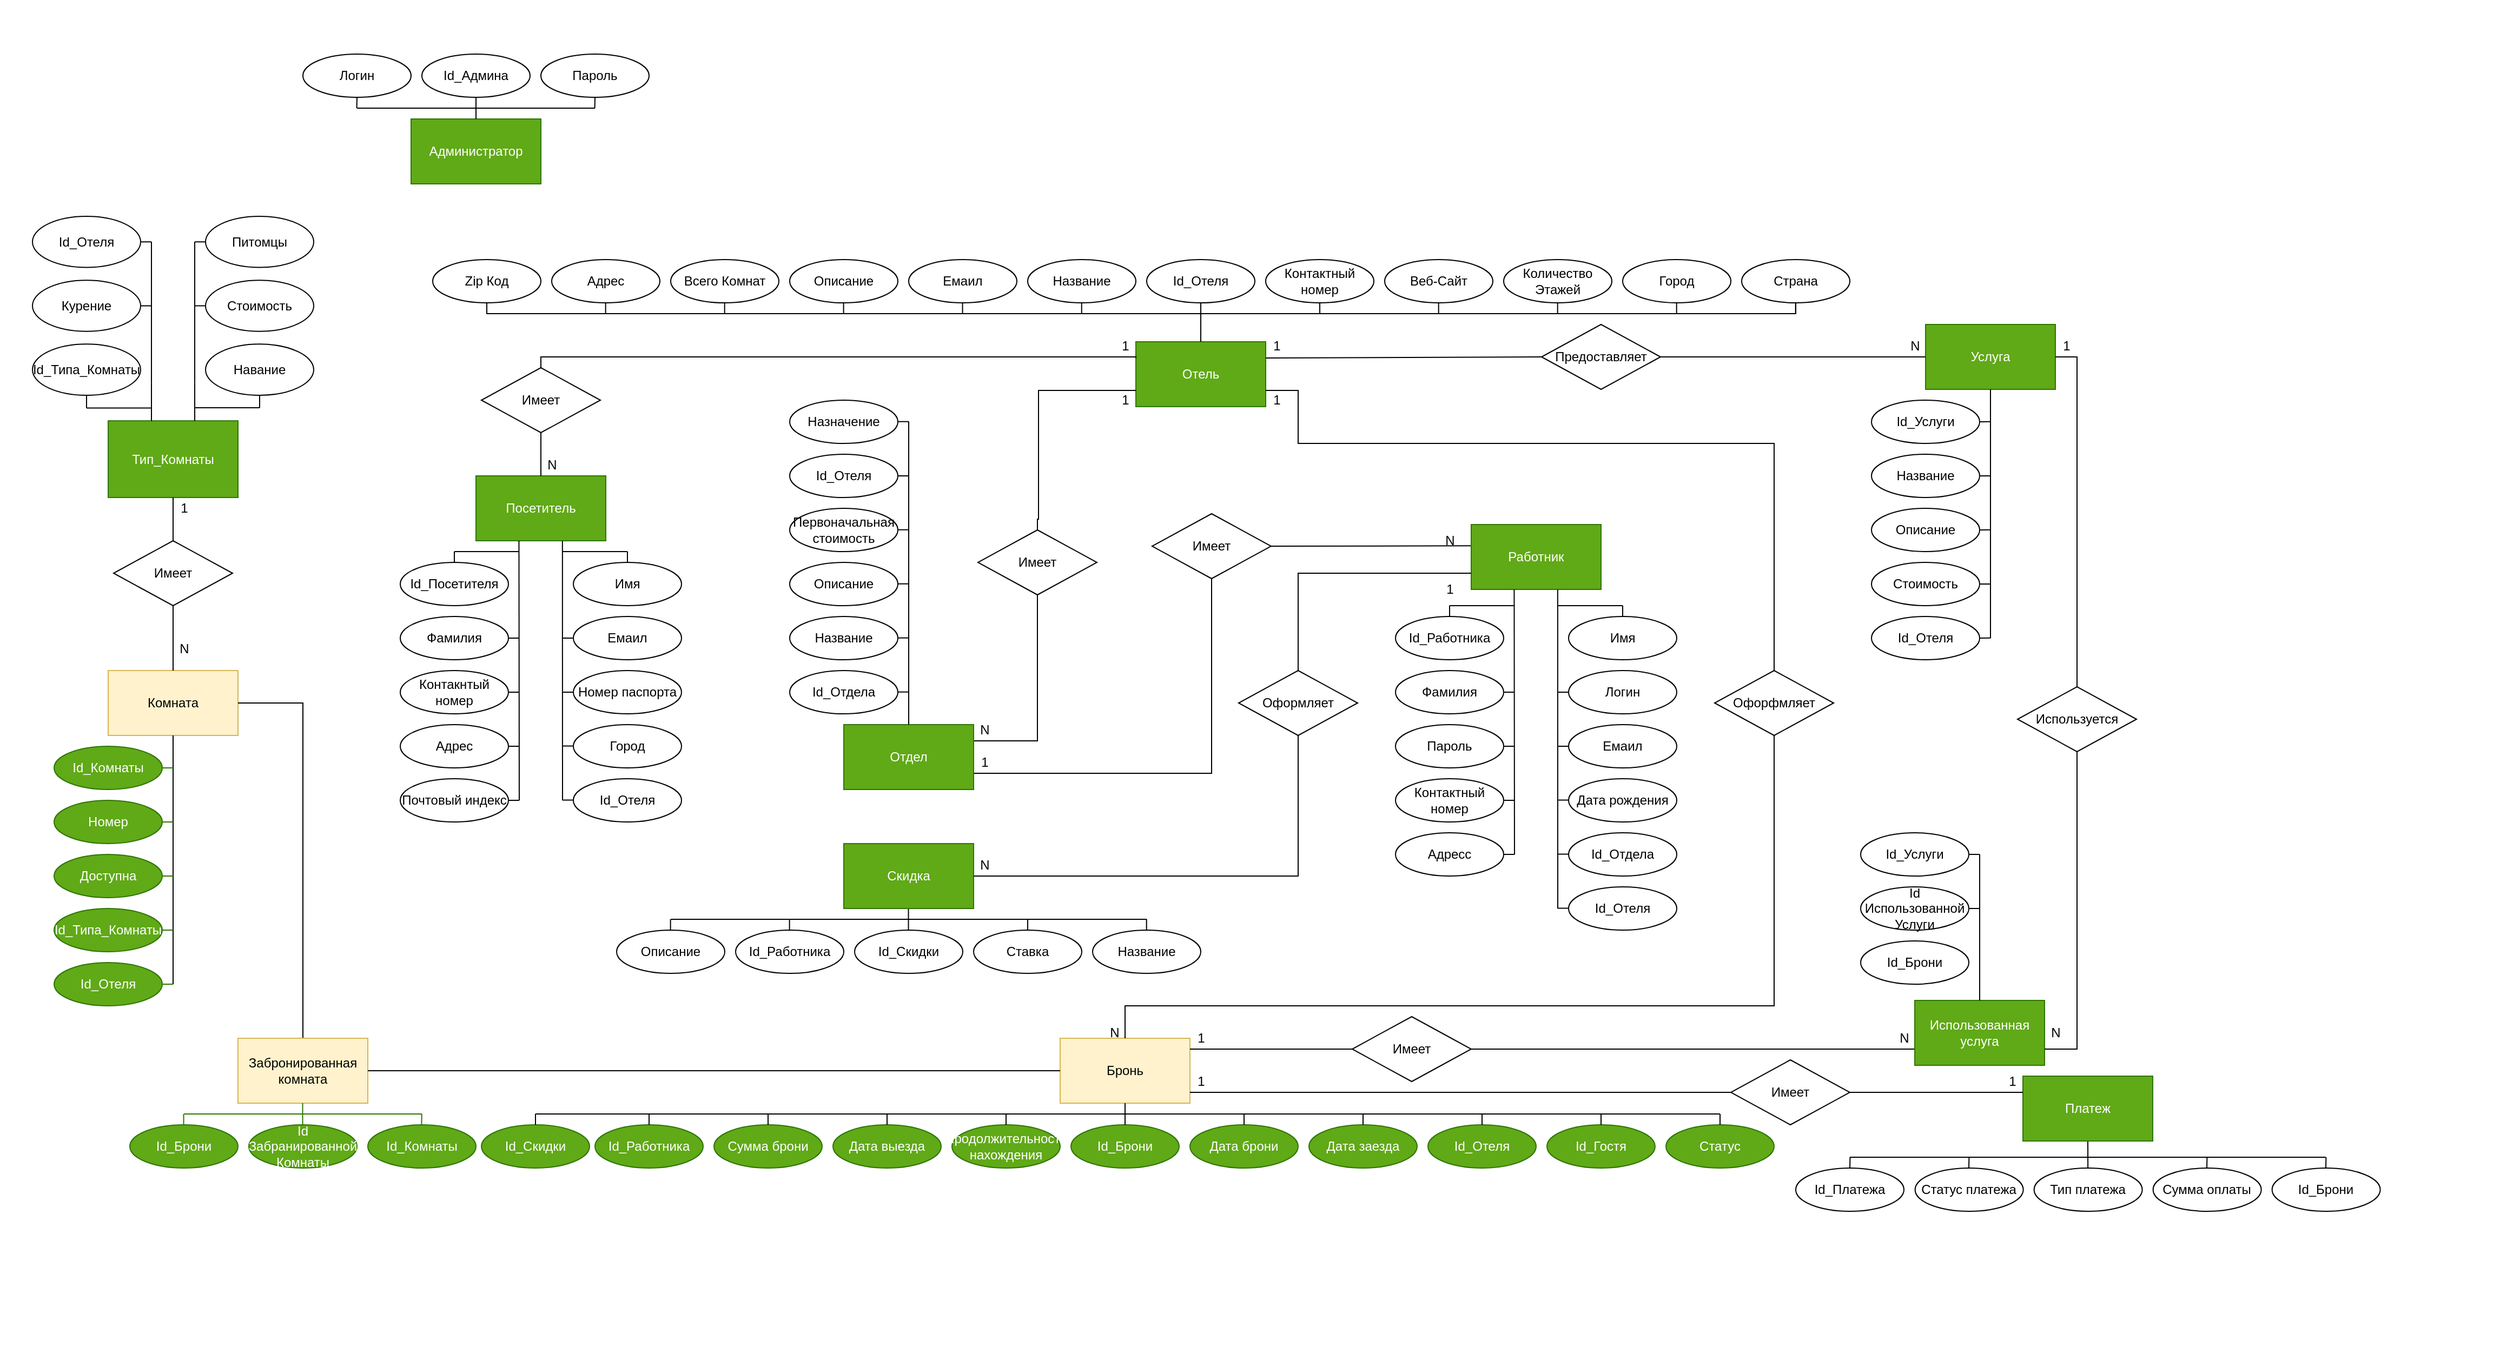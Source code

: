 <mxfile version="16.5.1" type="device"><diagram id="R2lEEEUBdFMjLlhIrx00" name="Page-1"><mxGraphModel dx="4007" dy="2567" grid="1" gridSize="10" guides="1" tooltips="1" connect="1" arrows="1" fold="1" page="1" pageScale="1" pageWidth="850" pageHeight="1100" math="0" shadow="0" extFonts="Permanent Marker^https://fonts.googleapis.com/css?family=Permanent+Marker"><root><mxCell id="0"/><mxCell id="1" parent="0"/><mxCell id="qow6D0GkIcVQWhs-i-K--15" value="" style="group" parent="1" vertex="1" connectable="0"><mxGeometry x="-730" y="-250" width="340" height="180" as="geometry"/></mxCell><mxCell id="qow6D0GkIcVQWhs-i-K--47" value="" style="group" parent="qow6D0GkIcVQWhs-i-K--15" vertex="1" connectable="0"><mxGeometry y="40" width="340" height="140" as="geometry"/></mxCell><mxCell id="qJnj0yZjO7PbGNTawGmC-35" value="" style="group" parent="qow6D0GkIcVQWhs-i-K--47" vertex="1" connectable="0"><mxGeometry x="10" y="10" width="320" height="120" as="geometry"/></mxCell><mxCell id="qow6D0GkIcVQWhs-i-K--1" value="Администратор" style="rounded=0;whiteSpace=wrap;html=1;fillColor=#60a917;fontColor=#ffffff;strokeColor=#2D7600;" parent="qJnj0yZjO7PbGNTawGmC-35" vertex="1"><mxGeometry x="100" y="60" width="120" height="60" as="geometry"/></mxCell><mxCell id="qow6D0GkIcVQWhs-i-K--2" value="Id_Админа" style="ellipse;whiteSpace=wrap;html=1;" parent="qJnj0yZjO7PbGNTawGmC-35" vertex="1"><mxGeometry x="110" width="100" height="40" as="geometry"/></mxCell><mxCell id="qow6D0GkIcVQWhs-i-K--3" value="Логин" style="ellipse;whiteSpace=wrap;html=1;" parent="qJnj0yZjO7PbGNTawGmC-35" vertex="1"><mxGeometry width="100" height="40" as="geometry"/></mxCell><mxCell id="qow6D0GkIcVQWhs-i-K--4" value="Пароль" style="ellipse;whiteSpace=wrap;html=1;" parent="qJnj0yZjO7PbGNTawGmC-35" vertex="1"><mxGeometry x="220" width="100" height="40" as="geometry"/></mxCell><mxCell id="qow6D0GkIcVQWhs-i-K--7" value="" style="endArrow=none;html=1;rounded=0;edgeStyle=orthogonalEdgeStyle;" parent="qJnj0yZjO7PbGNTawGmC-35" edge="1"><mxGeometry width="50" height="50" relative="1" as="geometry"><mxPoint x="50" y="50" as="sourcePoint"/><mxPoint x="270" y="50" as="targetPoint"/></mxGeometry></mxCell><mxCell id="qow6D0GkIcVQWhs-i-K--9" value="" style="endArrow=none;html=1;rounded=0;" parent="qJnj0yZjO7PbGNTawGmC-35" edge="1"><mxGeometry width="50" height="50" relative="1" as="geometry"><mxPoint x="269.8" y="50" as="sourcePoint"/><mxPoint x="270" y="40" as="targetPoint"/></mxGeometry></mxCell><mxCell id="qow6D0GkIcVQWhs-i-K--11" value="" style="endArrow=none;html=1;rounded=0;" parent="qJnj0yZjO7PbGNTawGmC-35" edge="1"><mxGeometry width="50" height="50" relative="1" as="geometry"><mxPoint x="49.78" y="50" as="sourcePoint"/><mxPoint x="50" y="40" as="targetPoint"/></mxGeometry></mxCell><mxCell id="qow6D0GkIcVQWhs-i-K--14" value="" style="endArrow=none;html=1;rounded=0;" parent="qJnj0yZjO7PbGNTawGmC-35" edge="1"><mxGeometry width="50" height="50" relative="1" as="geometry"><mxPoint x="160" y="60" as="sourcePoint"/><mxPoint x="160" y="40" as="targetPoint"/></mxGeometry></mxCell><mxCell id="qow6D0GkIcVQWhs-i-K--116" value="" style="group" parent="1" vertex="1" connectable="0"><mxGeometry x="-600" width="1910" height="1000" as="geometry"/></mxCell><mxCell id="qow6D0GkIcVQWhs-i-K--72" value="Отель" style="rounded=0;whiteSpace=wrap;html=1;fillColor=#60a917;fontColor=#ffffff;strokeColor=#2D7600;" parent="qow6D0GkIcVQWhs-i-K--116" vertex="1"><mxGeometry x="650" y="66" width="120" height="60" as="geometry"/></mxCell><mxCell id="qow6D0GkIcVQWhs-i-K--73" value="" style="endArrow=none;html=1;rounded=0;entryX=0.5;entryY=1;entryDx=0;entryDy=0;exitX=0.5;exitY=0;exitDx=0;exitDy=0;" parent="qow6D0GkIcVQWhs-i-K--116" source="qow6D0GkIcVQWhs-i-K--72" target="qow6D0GkIcVQWhs-i-K--76" edge="1"><mxGeometry width="50" height="50" relative="1" as="geometry"><mxPoint x="710" y="60" as="sourcePoint"/><mxPoint x="710" y="40" as="targetPoint"/></mxGeometry></mxCell><mxCell id="qow6D0GkIcVQWhs-i-K--76" value="Id_Отеля" style="ellipse;whiteSpace=wrap;html=1;" parent="qow6D0GkIcVQWhs-i-K--116" vertex="1"><mxGeometry x="660" y="-10" width="100" height="40" as="geometry"/></mxCell><mxCell id="qow6D0GkIcVQWhs-i-K--78" value="Страна" style="ellipse;whiteSpace=wrap;html=1;" parent="qow6D0GkIcVQWhs-i-K--116" vertex="1"><mxGeometry x="1210" y="-10" width="100" height="40" as="geometry"/></mxCell><mxCell id="qow6D0GkIcVQWhs-i-K--85" value="Zip Код" style="ellipse;whiteSpace=wrap;html=1;" parent="qow6D0GkIcVQWhs-i-K--116" vertex="1"><mxGeometry y="-10" width="100" height="40" as="geometry"/></mxCell><mxCell id="qow6D0GkIcVQWhs-i-K--75" value="" style="endArrow=none;html=1;rounded=0;edgeStyle=orthogonalEdgeStyle;exitX=0.5;exitY=1;exitDx=0;exitDy=0;entryX=0.5;entryY=1;entryDx=0;entryDy=0;" parent="qow6D0GkIcVQWhs-i-K--116" source="qow6D0GkIcVQWhs-i-K--85" target="qow6D0GkIcVQWhs-i-K--78" edge="1"><mxGeometry width="50" height="50" relative="1" as="geometry"><mxPoint x="590" y="30" as="sourcePoint"/><mxPoint x="830" y="30" as="targetPoint"/><Array as="points"><mxPoint x="390" y="40"/><mxPoint x="1030" y="40"/></Array></mxGeometry></mxCell><mxCell id="qow6D0GkIcVQWhs-i-K--86" value="Название" style="ellipse;whiteSpace=wrap;html=1;" parent="qow6D0GkIcVQWhs-i-K--116" vertex="1"><mxGeometry x="550" y="-10" width="100" height="40" as="geometry"/></mxCell><mxCell id="qow6D0GkIcVQWhs-i-K--87" value="Контактный номер" style="ellipse;whiteSpace=wrap;html=1;" parent="qow6D0GkIcVQWhs-i-K--116" vertex="1"><mxGeometry x="770" y="-10" width="100" height="40" as="geometry"/></mxCell><mxCell id="qow6D0GkIcVQWhs-i-K--88" value="Емаил" style="ellipse;whiteSpace=wrap;html=1;" parent="qow6D0GkIcVQWhs-i-K--116" vertex="1"><mxGeometry x="440" y="-10" width="100" height="40" as="geometry"/></mxCell><mxCell id="qow6D0GkIcVQWhs-i-K--89" value="Веб-Сайт" style="ellipse;whiteSpace=wrap;html=1;" parent="qow6D0GkIcVQWhs-i-K--116" vertex="1"><mxGeometry x="880" y="-10" width="100" height="40" as="geometry"/></mxCell><mxCell id="qow6D0GkIcVQWhs-i-K--95" value="Описание" style="ellipse;whiteSpace=wrap;html=1;" parent="qow6D0GkIcVQWhs-i-K--116" vertex="1"><mxGeometry x="330" y="-10" width="100" height="40" as="geometry"/></mxCell><mxCell id="qow6D0GkIcVQWhs-i-K--96" value="Всего Комнат" style="ellipse;whiteSpace=wrap;html=1;" parent="qow6D0GkIcVQWhs-i-K--116" vertex="1"><mxGeometry x="220" y="-10" width="100" height="40" as="geometry"/></mxCell><mxCell id="qow6D0GkIcVQWhs-i-K--97" value="Адрес" style="ellipse;whiteSpace=wrap;html=1;" parent="qow6D0GkIcVQWhs-i-K--116" vertex="1"><mxGeometry x="110" y="-10" width="100" height="40" as="geometry"/></mxCell><mxCell id="qow6D0GkIcVQWhs-i-K--103" value="Город" style="ellipse;whiteSpace=wrap;html=1;" parent="qow6D0GkIcVQWhs-i-K--116" vertex="1"><mxGeometry x="1100" y="-10" width="100" height="40" as="geometry"/></mxCell><mxCell id="qow6D0GkIcVQWhs-i-K--105" value="Количество Этажей" style="ellipse;whiteSpace=wrap;html=1;" parent="qow6D0GkIcVQWhs-i-K--116" vertex="1"><mxGeometry x="990" y="-10" width="100" height="40" as="geometry"/></mxCell><mxCell id="qow6D0GkIcVQWhs-i-K--106" value="" style="endArrow=none;html=1;rounded=0;" parent="qow6D0GkIcVQWhs-i-K--116" edge="1"><mxGeometry width="50" height="50" relative="1" as="geometry"><mxPoint x="820" y="40" as="sourcePoint"/><mxPoint x="820" y="30" as="targetPoint"/></mxGeometry></mxCell><mxCell id="qow6D0GkIcVQWhs-i-K--107" value="" style="endArrow=none;html=1;rounded=0;" parent="qow6D0GkIcVQWhs-i-K--116" edge="1"><mxGeometry width="50" height="50" relative="1" as="geometry"><mxPoint x="929.84" y="40" as="sourcePoint"/><mxPoint x="929.84" y="30" as="targetPoint"/></mxGeometry></mxCell><mxCell id="qow6D0GkIcVQWhs-i-K--108" value="" style="endArrow=none;html=1;rounded=0;" parent="qow6D0GkIcVQWhs-i-K--116" edge="1"><mxGeometry width="50" height="50" relative="1" as="geometry"><mxPoint x="1039.84" y="40" as="sourcePoint"/><mxPoint x="1039.84" y="30" as="targetPoint"/></mxGeometry></mxCell><mxCell id="qow6D0GkIcVQWhs-i-K--109" value="" style="endArrow=none;html=1;rounded=0;" parent="qow6D0GkIcVQWhs-i-K--116" edge="1"><mxGeometry width="50" height="50" relative="1" as="geometry"><mxPoint x="1149.84" y="40" as="sourcePoint"/><mxPoint x="1149.84" y="30" as="targetPoint"/></mxGeometry></mxCell><mxCell id="qow6D0GkIcVQWhs-i-K--110" value="" style="endArrow=none;html=1;rounded=0;" parent="qow6D0GkIcVQWhs-i-K--116" edge="1"><mxGeometry width="50" height="50" relative="1" as="geometry"><mxPoint x="1259.84" y="40" as="sourcePoint"/><mxPoint x="1259.84" y="30" as="targetPoint"/></mxGeometry></mxCell><mxCell id="qow6D0GkIcVQWhs-i-K--111" value="" style="endArrow=none;html=1;rounded=0;" parent="qow6D0GkIcVQWhs-i-K--116" edge="1"><mxGeometry width="50" height="50" relative="1" as="geometry"><mxPoint x="599.86" y="40" as="sourcePoint"/><mxPoint x="599.86" y="30" as="targetPoint"/></mxGeometry></mxCell><mxCell id="qow6D0GkIcVQWhs-i-K--112" value="" style="endArrow=none;html=1;rounded=0;" parent="qow6D0GkIcVQWhs-i-K--116" edge="1"><mxGeometry width="50" height="50" relative="1" as="geometry"><mxPoint x="489.77" y="40.0" as="sourcePoint"/><mxPoint x="489.77" y="30.0" as="targetPoint"/></mxGeometry></mxCell><mxCell id="qow6D0GkIcVQWhs-i-K--113" value="" style="endArrow=none;html=1;rounded=0;" parent="qow6D0GkIcVQWhs-i-K--116" edge="1"><mxGeometry width="50" height="50" relative="1" as="geometry"><mxPoint x="379.79" y="40.0" as="sourcePoint"/><mxPoint x="379.79" y="30.0" as="targetPoint"/></mxGeometry></mxCell><mxCell id="qow6D0GkIcVQWhs-i-K--114" value="" style="endArrow=none;html=1;rounded=0;" parent="qow6D0GkIcVQWhs-i-K--116" edge="1"><mxGeometry width="50" height="50" relative="1" as="geometry"><mxPoint x="269.83" y="40.0" as="sourcePoint"/><mxPoint x="269.83" y="30.0" as="targetPoint"/></mxGeometry></mxCell><mxCell id="qow6D0GkIcVQWhs-i-K--115" value="" style="endArrow=none;html=1;rounded=0;" parent="qow6D0GkIcVQWhs-i-K--116" edge="1"><mxGeometry width="50" height="50" relative="1" as="geometry"><mxPoint x="159.83" y="40.0" as="sourcePoint"/><mxPoint x="159.83" y="30.0" as="targetPoint"/></mxGeometry></mxCell><mxCell id="qkAB3QUNVmJw53lldI1K-181" value="" style="group" parent="qow6D0GkIcVQWhs-i-K--116" vertex="1" connectable="0"><mxGeometry x="1380" y="50" width="260" height="220" as="geometry"/></mxCell><mxCell id="qkAB3QUNVmJw53lldI1K-165" value="Услуга" style="rounded=0;whiteSpace=wrap;html=1;fillColor=#60a917;fontColor=#ffffff;strokeColor=#2D7600;" parent="qkAB3QUNVmJw53lldI1K-181" vertex="1"><mxGeometry width="120" height="60" as="geometry"/></mxCell><mxCell id="qkAB3QUNVmJw53lldI1K-171" value="Id_Услуги" style="ellipse;whiteSpace=wrap;html=1;" parent="qkAB3QUNVmJw53lldI1K-181" vertex="1"><mxGeometry x="-50" y="70" width="100" height="40" as="geometry"/></mxCell><mxCell id="qkAB3QUNVmJw53lldI1K-173" value="" style="endArrow=none;html=1;rounded=0;entryX=1;entryY=0.5;entryDx=0;entryDy=0;" parent="qkAB3QUNVmJw53lldI1K-181" target="qkAB3QUNVmJw53lldI1K-175" edge="1"><mxGeometry width="50" height="50" relative="1" as="geometry"><mxPoint x="60" y="140" as="sourcePoint"/><mxPoint x="70" y="140" as="targetPoint"/></mxGeometry></mxCell><mxCell id="qkAB3QUNVmJw53lldI1K-175" value="Название" style="ellipse;whiteSpace=wrap;html=1;" parent="qkAB3QUNVmJw53lldI1K-181" vertex="1"><mxGeometry x="-50" y="120" width="100" height="40" as="geometry"/></mxCell><mxCell id="qkAB3QUNVmJw53lldI1K-176" value="" style="endArrow=none;html=1;rounded=0;entryX=1;entryY=0.5;entryDx=0;entryDy=0;" parent="qkAB3QUNVmJw53lldI1K-181" target="qkAB3QUNVmJw53lldI1K-180" edge="1"><mxGeometry width="50" height="50" relative="1" as="geometry"><mxPoint x="60" y="240" as="sourcePoint"/><mxPoint x="70" y="240" as="targetPoint"/></mxGeometry></mxCell><mxCell id="qkAB3QUNVmJw53lldI1K-179" value="" style="endArrow=none;html=1;rounded=0;entryX=0.5;entryY=1;entryDx=0;entryDy=0;" parent="qkAB3QUNVmJw53lldI1K-181" target="qkAB3QUNVmJw53lldI1K-165" edge="1"><mxGeometry width="50" height="50" relative="1" as="geometry"><mxPoint x="60" y="290" as="sourcePoint"/><mxPoint x="80" y="60" as="targetPoint"/></mxGeometry></mxCell><mxCell id="4TnxRQtkwj3hsnFyKarB-27" value="N" style="text;html=1;align=center;verticalAlign=middle;resizable=0;points=[];autosize=1;strokeColor=none;fillColor=none;" parent="qkAB3QUNVmJw53lldI1K-181" vertex="1"><mxGeometry x="-20" y="10" width="20" height="20" as="geometry"/></mxCell><mxCell id="qJnj0yZjO7PbGNTawGmC-3" value="" style="endArrow=none;html=1;rounded=0;entryX=1;entryY=0.5;entryDx=0;entryDy=0;" parent="qkAB3QUNVmJw53lldI1K-181" target="qJnj0yZjO7PbGNTawGmC-4" edge="1"><mxGeometry width="50" height="50" relative="1" as="geometry"><mxPoint x="60" y="189.82" as="sourcePoint"/><mxPoint x="70" y="189.82" as="targetPoint"/></mxGeometry></mxCell><mxCell id="qJnj0yZjO7PbGNTawGmC-4" value="Описание" style="ellipse;whiteSpace=wrap;html=1;" parent="qkAB3QUNVmJw53lldI1K-181" vertex="1"><mxGeometry x="-50" y="170" width="100" height="40" as="geometry"/></mxCell><mxCell id="qJnj0yZjO7PbGNTawGmC-11" value="" style="endArrow=none;html=1;rounded=0;entryX=1;entryY=0.5;entryDx=0;entryDy=0;" parent="qkAB3QUNVmJw53lldI1K-181" target="qkAB3QUNVmJw53lldI1K-171" edge="1"><mxGeometry width="50" height="50" relative="1" as="geometry"><mxPoint x="60" y="89.89" as="sourcePoint"/><mxPoint x="70" y="89.89" as="targetPoint"/></mxGeometry></mxCell><mxCell id="qJnj0yZjO7PbGNTawGmC-33" value="1" style="text;html=1;align=center;verticalAlign=middle;resizable=0;points=[];autosize=1;strokeColor=none;fillColor=none;" parent="qkAB3QUNVmJw53lldI1K-181" vertex="1"><mxGeometry x="120" y="10" width="20" height="20" as="geometry"/></mxCell><mxCell id="qkAB3QUNVmJw53lldI1K-182" value="" style="group" parent="qow6D0GkIcVQWhs-i-K--116" vertex="1" connectable="0"><mxGeometry x="-30" y="190" width="260" height="420" as="geometry"/></mxCell><mxCell id="qkAB3QUNVmJw53lldI1K-183" value="Посетитель" style="rounded=0;whiteSpace=wrap;html=1;fillColor=#60a917;fontColor=#ffffff;strokeColor=#2D7600;" parent="qkAB3QUNVmJw53lldI1K-182" vertex="1"><mxGeometry x="70" width="120" height="60" as="geometry"/></mxCell><mxCell id="qkAB3QUNVmJw53lldI1K-184" value="" style="endArrow=none;html=1;rounded=0;entryX=0.331;entryY=1.001;entryDx=0;entryDy=0;entryPerimeter=0;" parent="qkAB3QUNVmJw53lldI1K-182" target="qkAB3QUNVmJw53lldI1K-183" edge="1"><mxGeometry width="50" height="50" relative="1" as="geometry"><mxPoint x="110" y="300" as="sourcePoint"/><mxPoint x="110" y="70" as="targetPoint"/></mxGeometry></mxCell><mxCell id="qkAB3QUNVmJw53lldI1K-185" value="" style="endArrow=none;html=1;rounded=0;entryX=0.666;entryY=1.004;entryDx=0;entryDy=0;entryPerimeter=0;" parent="qkAB3QUNVmJw53lldI1K-182" target="qkAB3QUNVmJw53lldI1K-183" edge="1"><mxGeometry width="50" height="50" relative="1" as="geometry"><mxPoint x="150" y="300" as="sourcePoint"/><mxPoint x="160" y="70" as="targetPoint"/></mxGeometry></mxCell><mxCell id="qkAB3QUNVmJw53lldI1K-186" value="" style="endArrow=none;html=1;rounded=0;" parent="qkAB3QUNVmJw53lldI1K-182" edge="1"><mxGeometry width="50" height="50" relative="1" as="geometry"><mxPoint x="210" y="70" as="sourcePoint"/><mxPoint x="150" y="70" as="targetPoint"/></mxGeometry></mxCell><mxCell id="qkAB3QUNVmJw53lldI1K-187" value="" style="endArrow=none;html=1;rounded=0;" parent="qkAB3QUNVmJw53lldI1K-182" edge="1"><mxGeometry width="50" height="50" relative="1" as="geometry"><mxPoint x="110" y="70" as="sourcePoint"/><mxPoint x="50" y="70" as="targetPoint"/></mxGeometry></mxCell><mxCell id="qkAB3QUNVmJw53lldI1K-188" value="" style="endArrow=none;html=1;rounded=0;entryX=0.5;entryY=1;entryDx=0;entryDy=0;" parent="qkAB3QUNVmJw53lldI1K-182" edge="1"><mxGeometry width="50" height="50" relative="1" as="geometry"><mxPoint x="50.0" y="80" as="sourcePoint"/><mxPoint x="50.0" y="70" as="targetPoint"/></mxGeometry></mxCell><mxCell id="qkAB3QUNVmJw53lldI1K-189" value="" style="endArrow=none;html=1;rounded=0;entryX=0.5;entryY=1;entryDx=0;entryDy=0;" parent="qkAB3QUNVmJw53lldI1K-182" edge="1"><mxGeometry width="50" height="50" relative="1" as="geometry"><mxPoint x="210" y="80" as="sourcePoint"/><mxPoint x="210" y="70" as="targetPoint"/></mxGeometry></mxCell><mxCell id="qkAB3QUNVmJw53lldI1K-190" value="Id_Посетителя" style="ellipse;whiteSpace=wrap;html=1;" parent="qkAB3QUNVmJw53lldI1K-182" vertex="1"><mxGeometry y="80" width="100" height="40" as="geometry"/></mxCell><mxCell id="qkAB3QUNVmJw53lldI1K-191" value="Имя" style="ellipse;whiteSpace=wrap;html=1;" parent="qkAB3QUNVmJw53lldI1K-182" vertex="1"><mxGeometry x="160" y="80" width="100" height="40" as="geometry"/></mxCell><mxCell id="qkAB3QUNVmJw53lldI1K-192" value="" style="endArrow=none;html=1;rounded=0;" parent="qkAB3QUNVmJw53lldI1K-182" edge="1"><mxGeometry width="50" height="50" relative="1" as="geometry"><mxPoint x="100" y="150" as="sourcePoint"/><mxPoint x="110" y="150" as="targetPoint"/></mxGeometry></mxCell><mxCell id="qkAB3QUNVmJw53lldI1K-193" value="" style="endArrow=none;html=1;rounded=0;" parent="qkAB3QUNVmJw53lldI1K-182" edge="1"><mxGeometry width="50" height="50" relative="1" as="geometry"><mxPoint x="150" y="150.0" as="sourcePoint"/><mxPoint x="160" y="150.0" as="targetPoint"/></mxGeometry></mxCell><mxCell id="qkAB3QUNVmJw53lldI1K-194" value="Фамилия" style="ellipse;whiteSpace=wrap;html=1;" parent="qkAB3QUNVmJw53lldI1K-182" vertex="1"><mxGeometry y="130" width="100" height="40" as="geometry"/></mxCell><mxCell id="qkAB3QUNVmJw53lldI1K-195" value="Емаил" style="ellipse;whiteSpace=wrap;html=1;" parent="qkAB3QUNVmJw53lldI1K-182" vertex="1"><mxGeometry x="160" y="130" width="100" height="40" as="geometry"/></mxCell><mxCell id="qkAB3QUNVmJw53lldI1K-196" value="" style="endArrow=none;html=1;rounded=0;" parent="qkAB3QUNVmJw53lldI1K-182" edge="1"><mxGeometry width="50" height="50" relative="1" as="geometry"><mxPoint x="100" y="200" as="sourcePoint"/><mxPoint x="110" y="200" as="targetPoint"/></mxGeometry></mxCell><mxCell id="qkAB3QUNVmJw53lldI1K-197" value="" style="endArrow=none;html=1;rounded=0;" parent="qkAB3QUNVmJw53lldI1K-182" edge="1"><mxGeometry width="50" height="50" relative="1" as="geometry"><mxPoint x="150" y="200" as="sourcePoint"/><mxPoint x="160" y="200" as="targetPoint"/></mxGeometry></mxCell><mxCell id="qkAB3QUNVmJw53lldI1K-198" value="" style="endArrow=none;html=1;rounded=0;" parent="qkAB3QUNVmJw53lldI1K-182" edge="1"><mxGeometry width="50" height="50" relative="1" as="geometry"><mxPoint x="100" y="250" as="sourcePoint"/><mxPoint x="110" y="250" as="targetPoint"/></mxGeometry></mxCell><mxCell id="qkAB3QUNVmJw53lldI1K-199" value="" style="endArrow=none;html=1;rounded=0;" parent="qkAB3QUNVmJw53lldI1K-182" edge="1"><mxGeometry width="50" height="50" relative="1" as="geometry"><mxPoint x="100" y="300" as="sourcePoint"/><mxPoint x="110" y="300" as="targetPoint"/></mxGeometry></mxCell><mxCell id="qkAB3QUNVmJw53lldI1K-201" value="Контакнтый номер" style="ellipse;whiteSpace=wrap;html=1;" parent="qkAB3QUNVmJw53lldI1K-182" vertex="1"><mxGeometry y="180" width="100" height="40" as="geometry"/></mxCell><mxCell id="qkAB3QUNVmJw53lldI1K-203" value="Адрес" style="ellipse;whiteSpace=wrap;html=1;" parent="qkAB3QUNVmJw53lldI1K-182" vertex="1"><mxGeometry y="230" width="100" height="40" as="geometry"/></mxCell><mxCell id="qkAB3QUNVmJw53lldI1K-204" value="Почтовый индекс" style="ellipse;whiteSpace=wrap;html=1;" parent="qkAB3QUNVmJw53lldI1K-182" vertex="1"><mxGeometry y="280" width="100" height="40" as="geometry"/></mxCell><mxCell id="qkAB3QUNVmJw53lldI1K-207" value="" style="endArrow=none;html=1;rounded=0;" parent="qkAB3QUNVmJw53lldI1K-182" edge="1"><mxGeometry width="50" height="50" relative="1" as="geometry"><mxPoint x="150" y="249.76" as="sourcePoint"/><mxPoint x="160" y="249.76" as="targetPoint"/></mxGeometry></mxCell><mxCell id="qkAB3QUNVmJw53lldI1K-208" value="" style="endArrow=none;html=1;rounded=0;" parent="qkAB3QUNVmJw53lldI1K-182" edge="1"><mxGeometry width="50" height="50" relative="1" as="geometry"><mxPoint x="150" y="299.76" as="sourcePoint"/><mxPoint x="160" y="299.76" as="targetPoint"/></mxGeometry></mxCell><mxCell id="qkAB3QUNVmJw53lldI1K-212" value="Город" style="ellipse;whiteSpace=wrap;html=1;" parent="qkAB3QUNVmJw53lldI1K-182" vertex="1"><mxGeometry x="160" y="230" width="100" height="40" as="geometry"/></mxCell><mxCell id="qkAB3QUNVmJw53lldI1K-214" value="Номер паспорта" style="ellipse;whiteSpace=wrap;html=1;" parent="qkAB3QUNVmJw53lldI1K-182" vertex="1"><mxGeometry x="160" y="180" width="100" height="40" as="geometry"/></mxCell><mxCell id="qkAB3QUNVmJw53lldI1K-215" value="Id_Отеля" style="ellipse;whiteSpace=wrap;html=1;" parent="qkAB3QUNVmJw53lldI1K-182" vertex="1"><mxGeometry x="160" y="280" width="100" height="40" as="geometry"/></mxCell><mxCell id="qkAB3QUNVmJw53lldI1K-302" value="" style="group" parent="qow6D0GkIcVQWhs-i-K--116" vertex="1" connectable="0"><mxGeometry x="610" y="600" width="100" height="50" as="geometry"/></mxCell><mxCell id="qkAB3QUNVmJw53lldI1K-291" value="Название" style="ellipse;whiteSpace=wrap;html=1;" parent="qkAB3QUNVmJw53lldI1K-302" vertex="1"><mxGeometry y="10" width="100" height="40" as="geometry"/></mxCell><mxCell id="qkAB3QUNVmJw53lldI1K-298" value="" style="endArrow=none;html=1;rounded=0;exitX=0.5;exitY=0;exitDx=0;exitDy=0;" parent="qkAB3QUNVmJw53lldI1K-302" edge="1"><mxGeometry width="50" height="50" relative="1" as="geometry"><mxPoint x="49.85" y="10" as="sourcePoint"/><mxPoint x="49.85" as="targetPoint"/></mxGeometry></mxCell><mxCell id="qkAB3QUNVmJw53lldI1K-288" value="" style="endArrow=none;html=1;rounded=0;" parent="qow6D0GkIcVQWhs-i-K--116" edge="1"><mxGeometry width="50" height="50" relative="1" as="geometry"><mxPoint x="439.76" y="610" as="sourcePoint"/><mxPoint x="439.76" y="590" as="targetPoint"/></mxGeometry></mxCell><mxCell id="qkAB3QUNVmJw53lldI1K-289" value="" style="endArrow=none;html=1;rounded=0;edgeStyle=orthogonalEdgeStyle;" parent="qow6D0GkIcVQWhs-i-K--116" edge="1"><mxGeometry width="50" height="50" relative="1" as="geometry"><mxPoint x="330" y="600" as="sourcePoint"/><mxPoint x="550" y="600" as="targetPoint"/></mxGeometry></mxCell><mxCell id="qkAB3QUNVmJw53lldI1K-290" value="Id_Скидки" style="ellipse;whiteSpace=wrap;html=1;" parent="qow6D0GkIcVQWhs-i-K--116" vertex="1"><mxGeometry x="390" y="610" width="100" height="40" as="geometry"/></mxCell><mxCell id="qkAB3QUNVmJw53lldI1K-292" value="Описание" style="ellipse;whiteSpace=wrap;html=1;" parent="qow6D0GkIcVQWhs-i-K--116" vertex="1"><mxGeometry x="170" y="610" width="100" height="40" as="geometry"/></mxCell><mxCell id="qkAB3QUNVmJw53lldI1K-293" value="" style="endArrow=none;html=1;rounded=0;" parent="qow6D0GkIcVQWhs-i-K--116" edge="1"><mxGeometry width="50" height="50" relative="1" as="geometry"><mxPoint x="660" y="600" as="sourcePoint"/><mxPoint x="549.89" y="600" as="targetPoint"/></mxGeometry></mxCell><mxCell id="qkAB3QUNVmJw53lldI1K-294" value="" style="endArrow=none;html=1;rounded=0;" parent="qow6D0GkIcVQWhs-i-K--116" edge="1"><mxGeometry width="50" height="50" relative="1" as="geometry"><mxPoint x="220" y="600" as="sourcePoint"/><mxPoint x="329.77" y="600" as="targetPoint"/></mxGeometry></mxCell><mxCell id="qkAB3QUNVmJw53lldI1K-295" value="Ставка" style="ellipse;whiteSpace=wrap;html=1;" parent="qow6D0GkIcVQWhs-i-K--116" vertex="1"><mxGeometry x="500" y="610" width="100" height="40" as="geometry"/></mxCell><mxCell id="qkAB3QUNVmJw53lldI1K-296" value="Id_Работника" style="ellipse;whiteSpace=wrap;html=1;" parent="qow6D0GkIcVQWhs-i-K--116" vertex="1"><mxGeometry x="280" y="610" width="100" height="40" as="geometry"/></mxCell><mxCell id="qkAB3QUNVmJw53lldI1K-134" value="Скидка" style="rounded=0;whiteSpace=wrap;html=1;fillColor=#60a917;fontColor=#ffffff;strokeColor=#2D7600;" parent="qow6D0GkIcVQWhs-i-K--116" vertex="1"><mxGeometry x="380" y="530" width="120" height="60" as="geometry"/></mxCell><mxCell id="qkAB3QUNVmJw53lldI1K-297" value="" style="endArrow=none;html=1;rounded=0;exitX=0.5;exitY=0;exitDx=0;exitDy=0;" parent="qow6D0GkIcVQWhs-i-K--116" source="qkAB3QUNVmJw53lldI1K-295" edge="1"><mxGeometry width="50" height="50" relative="1" as="geometry"><mxPoint x="480" y="620" as="sourcePoint"/><mxPoint x="550" y="600" as="targetPoint"/></mxGeometry></mxCell><mxCell id="qkAB3QUNVmJw53lldI1K-300" value="" style="endArrow=none;html=1;rounded=0;exitX=0.5;exitY=0;exitDx=0;exitDy=0;" parent="qow6D0GkIcVQWhs-i-K--116" edge="1"><mxGeometry width="50" height="50" relative="1" as="geometry"><mxPoint x="329.81" y="610" as="sourcePoint"/><mxPoint x="329.81" y="600" as="targetPoint"/></mxGeometry></mxCell><mxCell id="qkAB3QUNVmJw53lldI1K-301" value="" style="endArrow=none;html=1;rounded=0;exitX=0.5;exitY=0;exitDx=0;exitDy=0;" parent="qow6D0GkIcVQWhs-i-K--116" edge="1"><mxGeometry width="50" height="50" relative="1" as="geometry"><mxPoint x="219.81" y="610" as="sourcePoint"/><mxPoint x="219.81" y="600" as="targetPoint"/></mxGeometry></mxCell><mxCell id="4TnxRQtkwj3hsnFyKarB-1" value="Имеет" style="rhombus;whiteSpace=wrap;html=1;" parent="qow6D0GkIcVQWhs-i-K--116" vertex="1"><mxGeometry x="504" y="240" width="110" height="60" as="geometry"/></mxCell><mxCell id="4TnxRQtkwj3hsnFyKarB-2" value="" style="endArrow=none;html=1;rounded=0;edgeStyle=orthogonalEdgeStyle;entryX=0;entryY=0.75;entryDx=0;entryDy=0;exitX=0.5;exitY=0;exitDx=0;exitDy=0;" parent="qow6D0GkIcVQWhs-i-K--116" source="4TnxRQtkwj3hsnFyKarB-1" target="qow6D0GkIcVQWhs-i-K--72" edge="1"><mxGeometry width="50" height="50" relative="1" as="geometry"><mxPoint x="570" y="530" as="sourcePoint"/><mxPoint x="620" y="480" as="targetPoint"/><Array as="points"><mxPoint x="560" y="230"/><mxPoint x="560" y="111"/></Array></mxGeometry></mxCell><mxCell id="4TnxRQtkwj3hsnFyKarB-3" value="" style="endArrow=none;html=1;rounded=0;edgeStyle=orthogonalEdgeStyle;entryX=0.5;entryY=1;entryDx=0;entryDy=0;exitX=1;exitY=0.25;exitDx=0;exitDy=0;" parent="qow6D0GkIcVQWhs-i-K--116" source="qow6D0GkIcVQWhs-i-K--117" target="4TnxRQtkwj3hsnFyKarB-1" edge="1"><mxGeometry width="50" height="50" relative="1" as="geometry"><mxPoint x="-35" y="220" as="sourcePoint"/><mxPoint x="60" y="115" as="targetPoint"/></mxGeometry></mxCell><mxCell id="4TnxRQtkwj3hsnFyKarB-6" value="1" style="text;html=1;align=center;verticalAlign=middle;resizable=0;points=[];autosize=1;strokeColor=none;fillColor=none;" parent="qow6D0GkIcVQWhs-i-K--116" vertex="1"><mxGeometry x="630" y="110" width="20" height="20" as="geometry"/></mxCell><mxCell id="4TnxRQtkwj3hsnFyKarB-8" value="Имеет" style="rhombus;whiteSpace=wrap;html=1;" parent="qow6D0GkIcVQWhs-i-K--116" vertex="1"><mxGeometry x="665" y="225" width="110" height="60" as="geometry"/></mxCell><mxCell id="4TnxRQtkwj3hsnFyKarB-14" value="Имеет" style="rhombus;whiteSpace=wrap;html=1;" parent="qow6D0GkIcVQWhs-i-K--116" vertex="1"><mxGeometry x="45" y="90" width="110" height="60" as="geometry"/></mxCell><mxCell id="4TnxRQtkwj3hsnFyKarB-15" value="" style="endArrow=none;html=1;rounded=0;edgeStyle=orthogonalEdgeStyle;exitX=0.5;exitY=0;exitDx=0;exitDy=0;entryX=0;entryY=0.25;entryDx=0;entryDy=0;" parent="qow6D0GkIcVQWhs-i-K--116" source="4TnxRQtkwj3hsnFyKarB-14" target="qow6D0GkIcVQWhs-i-K--72" edge="1"><mxGeometry width="50" height="50" relative="1" as="geometry"><mxPoint x="140" y="410" as="sourcePoint"/><mxPoint x="630" y="80" as="targetPoint"/><Array as="points"><mxPoint x="100" y="80"/><mxPoint x="650" y="80"/></Array></mxGeometry></mxCell><mxCell id="4TnxRQtkwj3hsnFyKarB-16" value="" style="endArrow=none;html=1;rounded=0;edgeStyle=orthogonalEdgeStyle;exitX=0.5;exitY=0;exitDx=0;exitDy=0;entryX=0.5;entryY=1;entryDx=0;entryDy=0;" parent="qow6D0GkIcVQWhs-i-K--116" source="qkAB3QUNVmJw53lldI1K-183" target="4TnxRQtkwj3hsnFyKarB-14" edge="1"><mxGeometry width="50" height="50" relative="1" as="geometry"><mxPoint x="110" y="195" as="sourcePoint"/><mxPoint x="140" y="160" as="targetPoint"/></mxGeometry></mxCell><mxCell id="4TnxRQtkwj3hsnFyKarB-18" value="N" style="text;html=1;align=center;verticalAlign=middle;resizable=0;points=[];autosize=1;strokeColor=none;fillColor=none;" parent="qow6D0GkIcVQWhs-i-K--116" vertex="1"><mxGeometry x="100" y="170" width="20" height="20" as="geometry"/></mxCell><mxCell id="4TnxRQtkwj3hsnFyKarB-19" value="1" style="text;html=1;align=center;verticalAlign=middle;resizable=0;points=[];autosize=1;strokeColor=none;fillColor=none;" parent="qow6D0GkIcVQWhs-i-K--116" vertex="1"><mxGeometry x="630" y="60" width="20" height="20" as="geometry"/></mxCell><mxCell id="4TnxRQtkwj3hsnFyKarB-23" value="Предоставляет" style="rhombus;whiteSpace=wrap;html=1;" parent="qow6D0GkIcVQWhs-i-K--116" vertex="1"><mxGeometry x="1025" y="50" width="110" height="60" as="geometry"/></mxCell><mxCell id="4TnxRQtkwj3hsnFyKarB-24" value="" style="endArrow=none;html=1;rounded=0;elbow=vertical;exitX=1;exitY=0.25;exitDx=0;exitDy=0;entryX=0;entryY=0.5;entryDx=0;entryDy=0;" parent="qow6D0GkIcVQWhs-i-K--116" source="qow6D0GkIcVQWhs-i-K--72" target="4TnxRQtkwj3hsnFyKarB-23" edge="1"><mxGeometry width="50" height="50" relative="1" as="geometry"><mxPoint x="950" y="160" as="sourcePoint"/><mxPoint x="1000" y="110" as="targetPoint"/></mxGeometry></mxCell><mxCell id="4TnxRQtkwj3hsnFyKarB-25" value="" style="endArrow=none;html=1;rounded=0;elbow=vertical;entryX=0;entryY=0.5;entryDx=0;entryDy=0;exitX=1;exitY=0.5;exitDx=0;exitDy=0;" parent="qow6D0GkIcVQWhs-i-K--116" source="4TnxRQtkwj3hsnFyKarB-23" target="qkAB3QUNVmJw53lldI1K-165" edge="1"><mxGeometry width="50" height="50" relative="1" as="geometry"><mxPoint x="1140" y="100" as="sourcePoint"/><mxPoint x="1390" y="100" as="targetPoint"/></mxGeometry></mxCell><mxCell id="4TnxRQtkwj3hsnFyKarB-26" value="1" style="text;html=1;align=center;verticalAlign=middle;resizable=0;points=[];autosize=1;strokeColor=none;fillColor=none;" parent="qow6D0GkIcVQWhs-i-K--116" vertex="1"><mxGeometry x="770" y="60" width="20" height="20" as="geometry"/></mxCell><mxCell id="qkAB3QUNVmJw53lldI1K-266" value="" style="group" parent="qow6D0GkIcVQWhs-i-K--116" vertex="1" connectable="0"><mxGeometry x="40" y="700" width="1300" height="300" as="geometry"/></mxCell><mxCell id="qkAB3QUNVmJw53lldI1K-79" value="Бронь" style="rounded=0;whiteSpace=wrap;html=1;fillColor=#fff2cc;strokeColor=#d6b656;" parent="qkAB3QUNVmJw53lldI1K-266" vertex="1"><mxGeometry x="540" y="10" width="120" height="60" as="geometry"/></mxCell><mxCell id="4TnxRQtkwj3hsnFyKarB-36" value="N" style="text;html=1;align=center;verticalAlign=middle;resizable=0;points=[];autosize=1;strokeColor=none;fillColor=none;" parent="qkAB3QUNVmJw53lldI1K-266" vertex="1"><mxGeometry x="580" y="-5" width="20" height="20" as="geometry"/></mxCell><mxCell id="qJnj0yZjO7PbGNTawGmC-16" value="Имеет" style="rhombus;whiteSpace=wrap;html=1;" parent="qkAB3QUNVmJw53lldI1K-266" vertex="1"><mxGeometry x="810" y="-10" width="110" height="60" as="geometry"/></mxCell><mxCell id="4TnxRQtkwj3hsnFyKarB-57" value="1" style="text;html=1;align=center;verticalAlign=middle;resizable=0;points=[];autosize=1;strokeColor=none;fillColor=none;" parent="qkAB3QUNVmJw53lldI1K-266" vertex="1"><mxGeometry x="660" y="40" width="20" height="20" as="geometry"/></mxCell><mxCell id="qkAB3QUNVmJw53lldI1K-164" value="" style="group" parent="qkAB3QUNVmJw53lldI1K-266" vertex="1" connectable="0"><mxGeometry y="140" width="1200" height="120" as="geometry"/></mxCell><mxCell id="xV_XuChMeRgCwRiL_rYF-1" value="" style="endArrow=none;html=1;rounded=0;" parent="qkAB3QUNVmJw53lldI1K-266" edge="1"><mxGeometry width="50" height="50" relative="1" as="geometry"><mxPoint x="660" y="20" as="sourcePoint"/><mxPoint x="810" y="20" as="targetPoint"/></mxGeometry></mxCell><mxCell id="xV_XuChMeRgCwRiL_rYF-2" value="" style="endArrow=none;html=1;rounded=0;entryX=0;entryY=0.75;entryDx=0;entryDy=0;" parent="qkAB3QUNVmJw53lldI1K-266" target="qkAB3QUNVmJw53lldI1K-255" edge="1"><mxGeometry width="50" height="50" relative="1" as="geometry"><mxPoint x="920" y="20" as="sourcePoint"/><mxPoint x="1310" y="20" as="targetPoint"/></mxGeometry></mxCell><mxCell id="xV_XuChMeRgCwRiL_rYF-7" value="" style="endArrow=none;html=1;rounded=0;exitX=0;exitY=0.5;exitDx=0;exitDy=0;" parent="qkAB3QUNVmJw53lldI1K-266" source="4TnxRQtkwj3hsnFyKarB-50" edge="1"><mxGeometry width="50" height="50" relative="1" as="geometry"><mxPoint x="1100" y="60" as="sourcePoint"/><mxPoint x="660" y="60" as="targetPoint"/></mxGeometry></mxCell><mxCell id="qkAB3QUNVmJw53lldI1K-113" value="Id_Брони" style="ellipse;whiteSpace=wrap;html=1;fillColor=#60a917;fontColor=#ffffff;strokeColor=#2D7600;" parent="qkAB3QUNVmJw53lldI1K-266" vertex="1"><mxGeometry x="550" y="90" width="100" height="40" as="geometry"/></mxCell><mxCell id="qkAB3QUNVmJw53lldI1K-114" value="Статус" style="ellipse;whiteSpace=wrap;html=1;fillColor=#60a917;fontColor=#ffffff;strokeColor=#2D7600;" parent="qkAB3QUNVmJw53lldI1K-266" vertex="1"><mxGeometry x="1100" y="90" width="100" height="40" as="geometry"/></mxCell><mxCell id="qkAB3QUNVmJw53lldI1K-115" value="Продолжительность нахождения" style="ellipse;whiteSpace=wrap;html=1;fillColor=#60a917;fontColor=#ffffff;strokeColor=#2D7600;" parent="qkAB3QUNVmJw53lldI1K-266" vertex="1"><mxGeometry x="440" y="90" width="100" height="40" as="geometry"/></mxCell><mxCell id="qkAB3QUNVmJw53lldI1K-116" value="Дата брони" style="ellipse;whiteSpace=wrap;html=1;rotation=0;fillColor=#60a917;fontColor=#ffffff;strokeColor=#2D7600;" parent="qkAB3QUNVmJw53lldI1K-266" vertex="1"><mxGeometry x="660" y="90" width="100" height="40" as="geometry"/></mxCell><mxCell id="qkAB3QUNVmJw53lldI1K-117" value="Дата выезда" style="ellipse;whiteSpace=wrap;html=1;fillColor=#60a917;fontColor=#ffffff;strokeColor=#2D7600;" parent="qkAB3QUNVmJw53lldI1K-266" vertex="1"><mxGeometry x="330" y="90" width="100" height="40" as="geometry"/></mxCell><mxCell id="qkAB3QUNVmJw53lldI1K-118" value="Сумма брони" style="ellipse;whiteSpace=wrap;html=1;fillColor=#60a917;fontColor=#ffffff;strokeColor=#2D7600;" parent="qkAB3QUNVmJw53lldI1K-266" vertex="1"><mxGeometry x="220" y="90" width="100" height="40" as="geometry"/></mxCell><mxCell id="qkAB3QUNVmJw53lldI1K-119" value="Id_Работника" style="ellipse;whiteSpace=wrap;html=1;fillColor=#60a917;fontColor=#ffffff;strokeColor=#2D7600;" parent="qkAB3QUNVmJw53lldI1K-266" vertex="1"><mxGeometry x="110" y="90" width="100" height="40" as="geometry"/></mxCell><mxCell id="qkAB3QUNVmJw53lldI1K-120" value="Id_Скидки" style="ellipse;whiteSpace=wrap;html=1;fillColor=#60a917;fontColor=#ffffff;strokeColor=#2D7600;" parent="qkAB3QUNVmJw53lldI1K-266" vertex="1"><mxGeometry x="5" y="90" width="100" height="40" as="geometry"/></mxCell><mxCell id="qkAB3QUNVmJw53lldI1K-121" value="" style="endArrow=none;html=1;rounded=0;" parent="qkAB3QUNVmJw53lldI1K-266" edge="1"><mxGeometry width="50" height="50" relative="1" as="geometry"><mxPoint x="710" y="80" as="sourcePoint"/><mxPoint x="710" y="90" as="targetPoint"/></mxGeometry></mxCell><mxCell id="qkAB3QUNVmJw53lldI1K-122" value="" style="endArrow=none;html=1;rounded=0;" parent="qkAB3QUNVmJw53lldI1K-266" edge="1"><mxGeometry width="50" height="50" relative="1" as="geometry"><mxPoint x="490" y="80" as="sourcePoint"/><mxPoint x="490" y="90" as="targetPoint"/></mxGeometry></mxCell><mxCell id="qkAB3QUNVmJw53lldI1K-124" value="" style="endArrow=none;html=1;rounded=0;" parent="qkAB3QUNVmJw53lldI1K-266" edge="1"><mxGeometry width="50" height="50" relative="1" as="geometry"><mxPoint x="270" y="80" as="sourcePoint"/><mxPoint x="270" y="90" as="targetPoint"/></mxGeometry></mxCell><mxCell id="qkAB3QUNVmJw53lldI1K-125" value="" style="endArrow=none;html=1;rounded=0;" parent="qkAB3QUNVmJw53lldI1K-266" edge="1"><mxGeometry width="50" height="50" relative="1" as="geometry"><mxPoint x="160" y="80" as="sourcePoint"/><mxPoint x="160" y="90" as="targetPoint"/></mxGeometry></mxCell><mxCell id="qkAB3QUNVmJw53lldI1K-127" value="Дата заезда" style="ellipse;whiteSpace=wrap;html=1;fillColor=#60a917;fontColor=#ffffff;strokeColor=#2D7600;" parent="qkAB3QUNVmJw53lldI1K-266" vertex="1"><mxGeometry x="770" y="90" width="100" height="40" as="geometry"/></mxCell><mxCell id="qkAB3QUNVmJw53lldI1K-128" value="Id_Отеля" style="ellipse;whiteSpace=wrap;html=1;fillColor=#60a917;fontColor=#ffffff;strokeColor=#2D7600;" parent="qkAB3QUNVmJw53lldI1K-266" vertex="1"><mxGeometry x="880" y="90" width="100" height="40" as="geometry"/></mxCell><mxCell id="qkAB3QUNVmJw53lldI1K-129" value="Id_Гостя" style="ellipse;whiteSpace=wrap;html=1;fillColor=#60a917;fontColor=#ffffff;strokeColor=#2D7600;" parent="qkAB3QUNVmJw53lldI1K-266" vertex="1"><mxGeometry x="990" y="90" width="100" height="40" as="geometry"/></mxCell><mxCell id="qkAB3QUNVmJw53lldI1K-131" value="" style="endArrow=none;html=1;rounded=0;" parent="qkAB3QUNVmJw53lldI1K-266" edge="1"><mxGeometry width="50" height="50" relative="1" as="geometry"><mxPoint x="820" y="80" as="sourcePoint"/><mxPoint x="820" y="90" as="targetPoint"/></mxGeometry></mxCell><mxCell id="qkAB3QUNVmJw53lldI1K-132" value="" style="endArrow=none;html=1;rounded=0;" parent="qkAB3QUNVmJw53lldI1K-266" edge="1"><mxGeometry width="50" height="50" relative="1" as="geometry"><mxPoint x="930" y="80" as="sourcePoint"/><mxPoint x="930" y="90" as="targetPoint"/></mxGeometry></mxCell><mxCell id="qkAB3QUNVmJw53lldI1K-133" value="" style="endArrow=none;html=1;rounded=0;" parent="qkAB3QUNVmJw53lldI1K-266" edge="1"><mxGeometry width="50" height="50" relative="1" as="geometry"><mxPoint x="1040" y="80" as="sourcePoint"/><mxPoint x="1040" y="90" as="targetPoint"/></mxGeometry></mxCell><mxCell id="qJnj0yZjO7PbGNTawGmC-38" value="" style="endArrow=none;html=1;rounded=0;" parent="qkAB3QUNVmJw53lldI1K-266" edge="1"><mxGeometry width="50" height="50" relative="1" as="geometry"><mxPoint x="1150" y="80" as="sourcePoint"/><mxPoint x="1150" y="90" as="targetPoint"/></mxGeometry></mxCell><mxCell id="qJnj0yZjO7PbGNTawGmC-41" value="" style="endArrow=none;html=1;rounded=0;" parent="qkAB3QUNVmJw53lldI1K-266" edge="1"><mxGeometry width="50" height="50" relative="1" as="geometry"><mxPoint x="380" y="80" as="sourcePoint"/><mxPoint x="380" y="90" as="targetPoint"/></mxGeometry></mxCell><mxCell id="qJnj0yZjO7PbGNTawGmC-43" value="" style="endArrow=none;html=1;rounded=0;" parent="qkAB3QUNVmJw53lldI1K-266" edge="1"><mxGeometry width="50" height="50" relative="1" as="geometry"><mxPoint x="55" y="80" as="sourcePoint"/><mxPoint x="55" y="90" as="targetPoint"/></mxGeometry></mxCell><mxCell id="qJnj0yZjO7PbGNTawGmC-36" value="" style="endArrow=none;html=1;rounded=0;" parent="qkAB3QUNVmJw53lldI1K-266" edge="1"><mxGeometry width="50" height="50" relative="1" as="geometry"><mxPoint x="55" y="80" as="sourcePoint"/><mxPoint x="1150" y="80" as="targetPoint"/></mxGeometry></mxCell><mxCell id="qJnj0yZjO7PbGNTawGmC-40" value="" style="endArrow=none;html=1;rounded=0;exitX=0.5;exitY=1;exitDx=0;exitDy=0;entryX=0.5;entryY=0;entryDx=0;entryDy=0;" parent="qkAB3QUNVmJw53lldI1K-266" source="qkAB3QUNVmJw53lldI1K-79" target="qkAB3QUNVmJw53lldI1K-113" edge="1"><mxGeometry width="50" height="50" relative="1" as="geometry"><mxPoint x="599.9" y="125" as="sourcePoint"/><mxPoint x="599.9" y="135" as="targetPoint"/></mxGeometry></mxCell><mxCell id="qJnj0yZjO7PbGNTawGmC-19" value="1" style="text;html=1;align=center;verticalAlign=middle;resizable=0;points=[];autosize=1;strokeColor=none;fillColor=none;" parent="qkAB3QUNVmJw53lldI1K-266" vertex="1"><mxGeometry x="660" width="20" height="20" as="geometry"/></mxCell><mxCell id="4TnxRQtkwj3hsnFyKarB-31" value="Офорфмляет" style="rhombus;whiteSpace=wrap;html=1;" parent="qow6D0GkIcVQWhs-i-K--116" vertex="1"><mxGeometry x="1185" y="370" width="110" height="60" as="geometry"/></mxCell><mxCell id="4TnxRQtkwj3hsnFyKarB-32" value="" style="endArrow=none;html=1;rounded=0;elbow=vertical;edgeStyle=orthogonalEdgeStyle;exitX=1;exitY=0.75;exitDx=0;exitDy=0;entryX=0.5;entryY=0;entryDx=0;entryDy=0;" parent="qow6D0GkIcVQWhs-i-K--116" source="qow6D0GkIcVQWhs-i-K--72" target="4TnxRQtkwj3hsnFyKarB-31" edge="1"><mxGeometry width="50" height="50" relative="1" as="geometry"><mxPoint x="1240" y="530" as="sourcePoint"/><mxPoint x="1245" y="320" as="targetPoint"/><Array as="points"><mxPoint x="800" y="111"/><mxPoint x="800" y="160"/><mxPoint x="1240" y="160"/></Array></mxGeometry></mxCell><mxCell id="4TnxRQtkwj3hsnFyKarB-33" value="" style="endArrow=none;html=1;rounded=0;elbow=vertical;edgeStyle=orthogonalEdgeStyle;exitX=0.5;exitY=0;exitDx=0;exitDy=0;entryX=0.5;entryY=1;entryDx=0;entryDy=0;" parent="qow6D0GkIcVQWhs-i-K--116" source="qkAB3QUNVmJw53lldI1K-79" target="4TnxRQtkwj3hsnFyKarB-31" edge="1"><mxGeometry width="50" height="50" relative="1" as="geometry"><mxPoint x="1240" y="530" as="sourcePoint"/><mxPoint x="1245" y="500" as="targetPoint"/><Array as="points"><mxPoint x="640" y="680"/><mxPoint x="1240" y="680"/></Array></mxGeometry></mxCell><mxCell id="4TnxRQtkwj3hsnFyKarB-34" value="1" style="text;html=1;align=center;verticalAlign=middle;resizable=0;points=[];autosize=1;strokeColor=none;fillColor=none;" parent="qow6D0GkIcVQWhs-i-K--116" vertex="1"><mxGeometry x="770" y="110" width="20" height="20" as="geometry"/></mxCell><mxCell id="4TnxRQtkwj3hsnFyKarB-38" value="" style="endArrow=none;html=1;rounded=0;elbow=vertical;exitX=1;exitY=0.5;exitDx=0;exitDy=0;entryX=0.002;entryY=0.328;entryDx=0;entryDy=0;entryPerimeter=0;" parent="qow6D0GkIcVQWhs-i-K--116" source="4TnxRQtkwj3hsnFyKarB-8" target="qkAB3QUNVmJw53lldI1K-21" edge="1"><mxGeometry width="50" height="50" relative="1" as="geometry"><mxPoint x="610" y="510" as="sourcePoint"/><mxPoint x="770" y="260" as="targetPoint"/></mxGeometry></mxCell><mxCell id="4TnxRQtkwj3hsnFyKarB-39" value="Оформляет" style="rhombus;whiteSpace=wrap;html=1;" parent="qow6D0GkIcVQWhs-i-K--116" vertex="1"><mxGeometry x="745" y="370" width="110" height="60" as="geometry"/></mxCell><mxCell id="4TnxRQtkwj3hsnFyKarB-40" value="" style="endArrow=none;html=1;rounded=0;elbow=vertical;exitX=1;exitY=0.5;exitDx=0;exitDy=0;entryX=0.5;entryY=1;entryDx=0;entryDy=0;edgeStyle=orthogonalEdgeStyle;" parent="qow6D0GkIcVQWhs-i-K--116" source="qkAB3QUNVmJw53lldI1K-134" target="4TnxRQtkwj3hsnFyKarB-39" edge="1"><mxGeometry width="50" height="50" relative="1" as="geometry"><mxPoint x="620" y="480" as="sourcePoint"/><mxPoint x="670" y="430" as="targetPoint"/><Array as="points"><mxPoint x="800" y="560"/></Array></mxGeometry></mxCell><mxCell id="4TnxRQtkwj3hsnFyKarB-49" value="N" style="text;html=1;align=center;verticalAlign=middle;resizable=0;points=[];autosize=1;strokeColor=none;fillColor=none;" parent="qow6D0GkIcVQWhs-i-K--116" vertex="1"><mxGeometry x="500" y="540" width="20" height="20" as="geometry"/></mxCell><mxCell id="qkAB3QUNVmJw53lldI1K-69" value="" style="group" parent="qow6D0GkIcVQWhs-i-K--116" vertex="1" connectable="0"><mxGeometry x="950" y="240" width="260" height="420" as="geometry"/></mxCell><mxCell id="qkAB3QUNVmJw53lldI1K-21" value="Работник" style="rounded=0;whiteSpace=wrap;html=1;fillColor=#60a917;fontColor=#ffffff;strokeColor=#2D7600;" parent="qkAB3QUNVmJw53lldI1K-69" vertex="1"><mxGeometry x="10" y="-5" width="120" height="60" as="geometry"/></mxCell><mxCell id="qkAB3QUNVmJw53lldI1K-22" value="" style="endArrow=none;html=1;rounded=0;entryX=0.331;entryY=1.001;entryDx=0;entryDy=0;entryPerimeter=0;" parent="qkAB3QUNVmJw53lldI1K-69" target="qkAB3QUNVmJw53lldI1K-21" edge="1"><mxGeometry width="50" height="50" relative="1" as="geometry"><mxPoint x="50" y="300" as="sourcePoint"/><mxPoint x="40" y="70" as="targetPoint"/></mxGeometry></mxCell><mxCell id="qkAB3QUNVmJw53lldI1K-23" value="" style="endArrow=none;html=1;rounded=0;entryX=0.666;entryY=1.004;entryDx=0;entryDy=0;entryPerimeter=0;" parent="qkAB3QUNVmJw53lldI1K-69" target="qkAB3QUNVmJw53lldI1K-21" edge="1"><mxGeometry width="50" height="50" relative="1" as="geometry"><mxPoint x="90" y="350" as="sourcePoint"/><mxPoint x="90" y="70" as="targetPoint"/></mxGeometry></mxCell><mxCell id="qkAB3QUNVmJw53lldI1K-25" value="" style="endArrow=none;html=1;rounded=0;" parent="qkAB3QUNVmJw53lldI1K-69" edge="1"><mxGeometry width="50" height="50" relative="1" as="geometry"><mxPoint x="150" y="70" as="sourcePoint"/><mxPoint x="90" y="70" as="targetPoint"/></mxGeometry></mxCell><mxCell id="qkAB3QUNVmJw53lldI1K-28" value="" style="endArrow=none;html=1;rounded=0;entryX=0.5;entryY=1;entryDx=0;entryDy=0;" parent="qkAB3QUNVmJw53lldI1K-69" edge="1"><mxGeometry width="50" height="50" relative="1" as="geometry"><mxPoint x="150" y="80" as="sourcePoint"/><mxPoint x="150" y="70" as="targetPoint"/></mxGeometry></mxCell><mxCell id="qkAB3QUNVmJw53lldI1K-30" value="Имя" style="ellipse;whiteSpace=wrap;html=1;" parent="qkAB3QUNVmJw53lldI1K-69" vertex="1"><mxGeometry x="100" y="80" width="100" height="40" as="geometry"/></mxCell><mxCell id="qkAB3QUNVmJw53lldI1K-31" value="" style="endArrow=none;html=1;rounded=0;" parent="qkAB3QUNVmJw53lldI1K-69" edge="1"><mxGeometry width="50" height="50" relative="1" as="geometry"><mxPoint x="40" y="150" as="sourcePoint"/><mxPoint x="50" y="150" as="targetPoint"/></mxGeometry></mxCell><mxCell id="qkAB3QUNVmJw53lldI1K-32" value="" style="endArrow=none;html=1;rounded=0;" parent="qkAB3QUNVmJw53lldI1K-69" edge="1"><mxGeometry width="50" height="50" relative="1" as="geometry"><mxPoint x="90" y="150.0" as="sourcePoint"/><mxPoint x="100" y="150.0" as="targetPoint"/></mxGeometry></mxCell><mxCell id="qkAB3QUNVmJw53lldI1K-33" value="Фамилия" style="ellipse;whiteSpace=wrap;html=1;" parent="qkAB3QUNVmJw53lldI1K-69" vertex="1"><mxGeometry x="-60" y="130" width="100" height="40" as="geometry"/></mxCell><mxCell id="qkAB3QUNVmJw53lldI1K-34" value="Логин" style="ellipse;whiteSpace=wrap;html=1;" parent="qkAB3QUNVmJw53lldI1K-69" vertex="1"><mxGeometry x="100" y="130" width="100" height="40" as="geometry"/></mxCell><mxCell id="qkAB3QUNVmJw53lldI1K-36" value="" style="endArrow=none;html=1;rounded=0;" parent="qkAB3QUNVmJw53lldI1K-69" edge="1"><mxGeometry width="50" height="50" relative="1" as="geometry"><mxPoint x="90" y="200" as="sourcePoint"/><mxPoint x="100" y="200" as="targetPoint"/></mxGeometry></mxCell><mxCell id="qkAB3QUNVmJw53lldI1K-46" value="" style="endArrow=none;html=1;rounded=0;" parent="qkAB3QUNVmJw53lldI1K-69" edge="1"><mxGeometry width="50" height="50" relative="1" as="geometry"><mxPoint x="90" y="249.76" as="sourcePoint"/><mxPoint x="100" y="249.76" as="targetPoint"/></mxGeometry></mxCell><mxCell id="qkAB3QUNVmJw53lldI1K-47" value="" style="endArrow=none;html=1;rounded=0;" parent="qkAB3QUNVmJw53lldI1K-69" edge="1"><mxGeometry width="50" height="50" relative="1" as="geometry"><mxPoint x="90" y="299.76" as="sourcePoint"/><mxPoint x="100" y="299.76" as="targetPoint"/></mxGeometry></mxCell><mxCell id="qkAB3QUNVmJw53lldI1K-48" value="" style="endArrow=none;html=1;rounded=0;" parent="qkAB3QUNVmJw53lldI1K-69" edge="1"><mxGeometry width="50" height="50" relative="1" as="geometry"><mxPoint x="90" y="349.76" as="sourcePoint"/><mxPoint x="100" y="349.76" as="targetPoint"/></mxGeometry></mxCell><mxCell id="qkAB3QUNVmJw53lldI1K-51" value="Id_Отдела" style="ellipse;whiteSpace=wrap;html=1;" parent="qkAB3QUNVmJw53lldI1K-69" vertex="1"><mxGeometry x="100" y="280" width="100" height="40" as="geometry"/></mxCell><mxCell id="qkAB3QUNVmJw53lldI1K-52" value="Дата рождения" style="ellipse;whiteSpace=wrap;html=1;" parent="qkAB3QUNVmJw53lldI1K-69" vertex="1"><mxGeometry x="100" y="230" width="100" height="40" as="geometry"/></mxCell><mxCell id="qkAB3QUNVmJw53lldI1K-53" value="Емаил" style="ellipse;whiteSpace=wrap;html=1;" parent="qkAB3QUNVmJw53lldI1K-69" vertex="1"><mxGeometry x="100" y="180" width="100" height="40" as="geometry"/></mxCell><mxCell id="qkAB3QUNVmJw53lldI1K-54" value="Id_Отеля" style="ellipse;whiteSpace=wrap;html=1;" parent="qkAB3QUNVmJw53lldI1K-69" vertex="1"><mxGeometry x="100" y="330" width="100" height="40" as="geometry"/></mxCell><mxCell id="4TnxRQtkwj3hsnFyKarB-13" value="N" style="text;html=1;align=center;verticalAlign=middle;resizable=0;points=[];autosize=1;strokeColor=none;fillColor=none;" parent="qkAB3QUNVmJw53lldI1K-69" vertex="1"><mxGeometry x="-20" width="20" height="20" as="geometry"/></mxCell><mxCell id="4TnxRQtkwj3hsnFyKarB-48" value="1" style="text;html=1;align=center;verticalAlign=middle;resizable=0;points=[];autosize=1;strokeColor=none;fillColor=none;" parent="qkAB3QUNVmJw53lldI1K-69" vertex="1"><mxGeometry x="-20" y="45" width="20" height="20" as="geometry"/></mxCell><mxCell id="qkAB3QUNVmJw53lldI1K-38" value="" style="endArrow=none;html=1;rounded=0;" parent="qkAB3QUNVmJw53lldI1K-69" edge="1"><mxGeometry width="50" height="50" relative="1" as="geometry"><mxPoint x="40" y="300" as="sourcePoint"/><mxPoint x="50" y="300" as="targetPoint"/></mxGeometry></mxCell><mxCell id="lcu1NTa5YwjN23X2hU_s-4" value="Адресс" style="ellipse;whiteSpace=wrap;html=1;" parent="qkAB3QUNVmJw53lldI1K-69" vertex="1"><mxGeometry x="-60" y="280" width="100" height="40" as="geometry"/></mxCell><mxCell id="lcu1NTa5YwjN23X2hU_s-2" value="" style="endArrow=none;html=1;rounded=0;entryX=0.5;entryY=1;entryDx=0;entryDy=0;exitX=1;exitY=0.75;exitDx=0;exitDy=0;edgeStyle=orthogonalEdgeStyle;" parent="qow6D0GkIcVQWhs-i-K--116" source="qow6D0GkIcVQWhs-i-K--117" target="4TnxRQtkwj3hsnFyKarB-8" edge="1"><mxGeometry width="50" height="50" relative="1" as="geometry"><mxPoint x="940" y="400" as="sourcePoint"/><mxPoint x="990" y="350" as="targetPoint"/></mxGeometry></mxCell><mxCell id="lcu1NTa5YwjN23X2hU_s-3" value="" style="endArrow=none;html=1;rounded=0;exitX=0.5;exitY=0;exitDx=0;exitDy=0;entryX=0;entryY=0.75;entryDx=0;entryDy=0;edgeStyle=orthogonalEdgeStyle;" parent="qow6D0GkIcVQWhs-i-K--116" source="4TnxRQtkwj3hsnFyKarB-39" target="qkAB3QUNVmJw53lldI1K-21" edge="1"><mxGeometry width="50" height="50" relative="1" as="geometry"><mxPoint x="1090" y="420" as="sourcePoint"/><mxPoint x="990" y="280" as="targetPoint"/></mxGeometry></mxCell><mxCell id="qkAB3QUNVmJw53lldI1K-78" value="" style="group" parent="qow6D0GkIcVQWhs-i-K--116" vertex="1" connectable="0"><mxGeometry x="1240" y="760" width="560.31" height="120" as="geometry"/></mxCell><mxCell id="qkAB3QUNVmJw53lldI1K-70" value="Id_Платежа" style="ellipse;whiteSpace=wrap;html=1;" parent="qkAB3QUNVmJw53lldI1K-78" vertex="1"><mxGeometry x="20" y="70" width="100" height="40" as="geometry"/></mxCell><mxCell id="qkAB3QUNVmJw53lldI1K-64" value="" style="endArrow=none;html=1;rounded=0;entryX=0.5;entryY=1;entryDx=0;entryDy=0;" parent="qkAB3QUNVmJw53lldI1K-78" target="qkAB3QUNVmJw53lldI1K-55" edge="1"><mxGeometry width="50" height="50" relative="1" as="geometry"><mxPoint x="290.07" y="70" as="sourcePoint"/><mxPoint x="290.07" y="50" as="targetPoint"/></mxGeometry></mxCell><mxCell id="qkAB3QUNVmJw53lldI1K-65" value="" style="endArrow=none;html=1;rounded=0;edgeStyle=orthogonalEdgeStyle;" parent="qkAB3QUNVmJw53lldI1K-78" edge="1"><mxGeometry width="50" height="50" relative="1" as="geometry"><mxPoint x="70" y="60" as="sourcePoint"/><mxPoint x="510" y="60" as="targetPoint"/></mxGeometry></mxCell><mxCell id="qkAB3QUNVmJw53lldI1K-66" value="Тип платежа" style="ellipse;whiteSpace=wrap;html=1;" parent="qkAB3QUNVmJw53lldI1K-78" vertex="1"><mxGeometry x="240.31" y="70" width="100" height="40" as="geometry"/></mxCell><mxCell id="qkAB3QUNVmJw53lldI1K-67" value="Сумма оплаты" style="ellipse;whiteSpace=wrap;html=1;" parent="qkAB3QUNVmJw53lldI1K-78" vertex="1"><mxGeometry x="350.31" y="70" width="100" height="40" as="geometry"/></mxCell><mxCell id="qkAB3QUNVmJw53lldI1K-68" value="Статус платежа" style="ellipse;whiteSpace=wrap;html=1;" parent="qkAB3QUNVmJw53lldI1K-78" vertex="1"><mxGeometry x="130.31" y="70" width="100" height="40" as="geometry"/></mxCell><mxCell id="qkAB3QUNVmJw53lldI1K-71" value="Id_Брони" style="ellipse;whiteSpace=wrap;html=1;" parent="qkAB3QUNVmJw53lldI1K-78" vertex="1"><mxGeometry x="460.31" y="70" width="100" height="40" as="geometry"/></mxCell><mxCell id="qkAB3QUNVmJw53lldI1K-74" value="" style="endArrow=none;html=1;rounded=0;" parent="qkAB3QUNVmJw53lldI1K-78" edge="1"><mxGeometry width="50" height="50" relative="1" as="geometry"><mxPoint x="180.0" y="70" as="sourcePoint"/><mxPoint x="180.2" y="60" as="targetPoint"/></mxGeometry></mxCell><mxCell id="qkAB3QUNVmJw53lldI1K-75" value="" style="endArrow=none;html=1;rounded=0;" parent="qkAB3QUNVmJw53lldI1K-78" edge="1"><mxGeometry width="50" height="50" relative="1" as="geometry"><mxPoint x="70.0" y="70" as="sourcePoint"/><mxPoint x="70.2" y="60" as="targetPoint"/></mxGeometry></mxCell><mxCell id="qkAB3QUNVmJw53lldI1K-76" value="" style="endArrow=none;html=1;rounded=0;" parent="qkAB3QUNVmJw53lldI1K-78" edge="1"><mxGeometry width="50" height="50" relative="1" as="geometry"><mxPoint x="400.0" y="70" as="sourcePoint"/><mxPoint x="400.2" y="60" as="targetPoint"/></mxGeometry></mxCell><mxCell id="qkAB3QUNVmJw53lldI1K-77" value="" style="endArrow=none;html=1;rounded=0;" parent="qkAB3QUNVmJw53lldI1K-78" edge="1"><mxGeometry width="50" height="50" relative="1" as="geometry"><mxPoint x="510.0" y="70" as="sourcePoint"/><mxPoint x="510.2" y="60" as="targetPoint"/></mxGeometry></mxCell><mxCell id="4TnxRQtkwj3hsnFyKarB-50" value="Имеет" style="rhombus;whiteSpace=wrap;html=1;" parent="qkAB3QUNVmJw53lldI1K-78" vertex="1"><mxGeometry x="-40" y="-30" width="110" height="60" as="geometry"/></mxCell><mxCell id="qkAB3QUNVmJw53lldI1K-180" value="Стоимость" style="ellipse;whiteSpace=wrap;html=1;" parent="qow6D0GkIcVQWhs-i-K--116" vertex="1"><mxGeometry x="1330" y="270" width="100" height="40" as="geometry"/></mxCell><mxCell id="qkAB3QUNVmJw53lldI1K-255" value="Использованная услуга" style="rounded=0;whiteSpace=wrap;html=1;fillColor=#60a917;fontColor=#ffffff;strokeColor=#2D7600;" parent="qow6D0GkIcVQWhs-i-K--116" vertex="1"><mxGeometry x="1370" y="675" width="120" height="60" as="geometry"/></mxCell><mxCell id="qJnj0yZjO7PbGNTawGmC-8" value="Id_Отеля" style="ellipse;whiteSpace=wrap;html=1;" parent="qow6D0GkIcVQWhs-i-K--116" vertex="1"><mxGeometry x="1330" y="320" width="100" height="40" as="geometry"/></mxCell><mxCell id="qJnj0yZjO7PbGNTawGmC-10" value="" style="endArrow=none;html=1;rounded=0;entryX=1;entryY=0.5;entryDx=0;entryDy=0;" parent="qow6D0GkIcVQWhs-i-K--116" target="qJnj0yZjO7PbGNTawGmC-8" edge="1"><mxGeometry width="50" height="50" relative="1" as="geometry"><mxPoint x="1440" y="339.89" as="sourcePoint"/><mxPoint x="1450" y="339.89" as="targetPoint"/></mxGeometry></mxCell><mxCell id="qJnj0yZjO7PbGNTawGmC-22" value="N" style="text;html=1;align=center;verticalAlign=middle;resizable=0;points=[];autosize=1;strokeColor=none;fillColor=none;" parent="qow6D0GkIcVQWhs-i-K--116" vertex="1"><mxGeometry x="1350" y="700" width="20" height="20" as="geometry"/></mxCell><mxCell id="qkAB3QUNVmJw53lldI1K-260" value="Id_Брони" style="ellipse;whiteSpace=wrap;html=1;" parent="qow6D0GkIcVQWhs-i-K--116" vertex="1"><mxGeometry x="1320" y="620" width="100" height="40" as="geometry"/></mxCell><mxCell id="qkAB3QUNVmJw53lldI1K-258" value="Id&lt;br&gt;Использованной&lt;br&gt;Услуги" style="ellipse;whiteSpace=wrap;html=1;" parent="qow6D0GkIcVQWhs-i-K--116" vertex="1"><mxGeometry x="1320" y="570" width="100" height="40" as="geometry"/></mxCell><mxCell id="qkAB3QUNVmJw53lldI1K-259" value="Id_Услуги" style="ellipse;whiteSpace=wrap;html=1;" parent="qow6D0GkIcVQWhs-i-K--116" vertex="1"><mxGeometry x="1320" y="520" width="100" height="40" as="geometry"/></mxCell><mxCell id="qJnj0yZjO7PbGNTawGmC-29" value="Используется" style="rhombus;whiteSpace=wrap;html=1;" parent="qow6D0GkIcVQWhs-i-K--116" vertex="1"><mxGeometry x="1465" y="385" width="110" height="60" as="geometry"/></mxCell><mxCell id="qJnj0yZjO7PbGNTawGmC-31" value="" style="endArrow=none;html=1;rounded=0;exitX=1;exitY=0.75;exitDx=0;exitDy=0;entryX=0.5;entryY=1;entryDx=0;entryDy=0;edgeStyle=orthogonalEdgeStyle;" parent="qow6D0GkIcVQWhs-i-K--116" source="qkAB3QUNVmJw53lldI1K-255" target="qJnj0yZjO7PbGNTawGmC-29" edge="1"><mxGeometry width="50" height="50" relative="1" as="geometry"><mxPoint x="1340" y="770" as="sourcePoint"/><mxPoint x="1390" y="720" as="targetPoint"/></mxGeometry></mxCell><mxCell id="qJnj0yZjO7PbGNTawGmC-32" value="" style="endArrow=none;html=1;rounded=0;entryX=1;entryY=0.5;entryDx=0;entryDy=0;exitX=0.5;exitY=0;exitDx=0;exitDy=0;edgeStyle=orthogonalEdgeStyle;" parent="qow6D0GkIcVQWhs-i-K--116" source="qJnj0yZjO7PbGNTawGmC-29" target="qkAB3QUNVmJw53lldI1K-165" edge="1"><mxGeometry width="50" height="50" relative="1" as="geometry"><mxPoint x="1570" y="330" as="sourcePoint"/><mxPoint x="1620" y="280" as="targetPoint"/></mxGeometry></mxCell><mxCell id="qJnj0yZjO7PbGNTawGmC-34" value="N" style="text;html=1;align=center;verticalAlign=middle;resizable=0;points=[];autosize=1;strokeColor=none;fillColor=none;" parent="qow6D0GkIcVQWhs-i-K--116" vertex="1"><mxGeometry x="1490" y="695" width="20" height="20" as="geometry"/></mxCell><mxCell id="qkAB3QUNVmJw53lldI1K-55" value="Платеж" style="rounded=0;whiteSpace=wrap;html=1;fillColor=#60a917;fontColor=#ffffff;strokeColor=#2D7600;" parent="qow6D0GkIcVQWhs-i-K--116" vertex="1"><mxGeometry x="1470" y="745" width="120" height="60" as="geometry"/></mxCell><mxCell id="4TnxRQtkwj3hsnFyKarB-58" value="1" style="text;html=1;align=center;verticalAlign=middle;resizable=0;points=[];autosize=1;strokeColor=none;fillColor=none;" parent="qow6D0GkIcVQWhs-i-K--116" vertex="1"><mxGeometry x="1450" y="740" width="20" height="20" as="geometry"/></mxCell><mxCell id="xV_XuChMeRgCwRiL_rYF-6" value="" style="endArrow=none;html=1;rounded=0;exitX=1;exitY=0.5;exitDx=0;exitDy=0;entryX=0;entryY=0.25;entryDx=0;entryDy=0;" parent="qow6D0GkIcVQWhs-i-K--116" source="4TnxRQtkwj3hsnFyKarB-50" target="qkAB3QUNVmJw53lldI1K-55" edge="1"><mxGeometry width="50" height="50" relative="1" as="geometry"><mxPoint x="1260" y="760" as="sourcePoint"/><mxPoint x="1460.219" y="760" as="targetPoint"/></mxGeometry></mxCell><mxCell id="qkAB3QUNVmJw53lldI1K-37" value="" style="endArrow=none;html=1;rounded=0;" parent="qow6D0GkIcVQWhs-i-K--116" edge="1"><mxGeometry width="50" height="50" relative="1" as="geometry"><mxPoint x="990" y="490" as="sourcePoint"/><mxPoint x="1000" y="490" as="targetPoint"/></mxGeometry></mxCell><mxCell id="qkAB3QUNVmJw53lldI1K-41" value="Контактный номер" style="ellipse;whiteSpace=wrap;html=1;" parent="qow6D0GkIcVQWhs-i-K--116" vertex="1"><mxGeometry x="890" y="470" width="100" height="40" as="geometry"/></mxCell><mxCell id="qkAB3QUNVmJw53lldI1K-35" value="" style="endArrow=none;html=1;rounded=0;" parent="qow6D0GkIcVQWhs-i-K--116" edge="1"><mxGeometry width="50" height="50" relative="1" as="geometry"><mxPoint x="990" y="440" as="sourcePoint"/><mxPoint x="1000" y="440" as="targetPoint"/></mxGeometry></mxCell><mxCell id="qkAB3QUNVmJw53lldI1K-40" value="Пароль" style="ellipse;whiteSpace=wrap;html=1;" parent="qow6D0GkIcVQWhs-i-K--116" vertex="1"><mxGeometry x="890" y="420" width="100" height="40" as="geometry"/></mxCell><mxCell id="qkAB3QUNVmJw53lldI1K-26" value="" style="endArrow=none;html=1;rounded=0;" parent="qow6D0GkIcVQWhs-i-K--116" edge="1"><mxGeometry width="50" height="50" relative="1" as="geometry"><mxPoint x="1000" y="310" as="sourcePoint"/><mxPoint x="940" y="310" as="targetPoint"/></mxGeometry></mxCell><mxCell id="qkAB3QUNVmJw53lldI1K-27" value="" style="endArrow=none;html=1;rounded=0;entryX=0.5;entryY=1;entryDx=0;entryDy=0;" parent="qow6D0GkIcVQWhs-i-K--116" edge="1"><mxGeometry width="50" height="50" relative="1" as="geometry"><mxPoint x="940.0" y="320" as="sourcePoint"/><mxPoint x="940.0" y="310" as="targetPoint"/></mxGeometry></mxCell><mxCell id="qkAB3QUNVmJw53lldI1K-29" value="Id_Работника" style="ellipse;whiteSpace=wrap;html=1;" parent="qow6D0GkIcVQWhs-i-K--116" vertex="1"><mxGeometry x="890" y="320" width="100" height="40" as="geometry"/></mxCell><mxCell id="qow6D0GkIcVQWhs-i-K--132" value="" style="group" parent="qow6D0GkIcVQWhs-i-K--116" vertex="1" connectable="0"><mxGeometry x="330" y="120" width="170" height="360" as="geometry"/></mxCell><mxCell id="qow6D0GkIcVQWhs-i-K--117" value="Отдел" style="rounded=0;whiteSpace=wrap;html=1;fillColor=#60a917;fontColor=#ffffff;strokeColor=#2D7600;" parent="qow6D0GkIcVQWhs-i-K--132" vertex="1"><mxGeometry x="50" y="300" width="120" height="60" as="geometry"/></mxCell><mxCell id="qow6D0GkIcVQWhs-i-K--118" value="" style="endArrow=none;html=1;rounded=0;" parent="qow6D0GkIcVQWhs-i-K--132" edge="1"><mxGeometry width="50" height="50" relative="1" as="geometry"><mxPoint x="110" y="300" as="sourcePoint"/><mxPoint x="110" y="20" as="targetPoint"/></mxGeometry></mxCell><mxCell id="qow6D0GkIcVQWhs-i-K--119" value="Id_Отдела" style="ellipse;whiteSpace=wrap;html=1;" parent="qow6D0GkIcVQWhs-i-K--132" vertex="1"><mxGeometry y="250" width="100" height="40" as="geometry"/></mxCell><mxCell id="qow6D0GkIcVQWhs-i-K--120" value="Название" style="ellipse;whiteSpace=wrap;html=1;" parent="qow6D0GkIcVQWhs-i-K--132" vertex="1"><mxGeometry y="200" width="100" height="40" as="geometry"/></mxCell><mxCell id="qow6D0GkIcVQWhs-i-K--121" value="Описание" style="ellipse;whiteSpace=wrap;html=1;" parent="qow6D0GkIcVQWhs-i-K--132" vertex="1"><mxGeometry y="150" width="100" height="40" as="geometry"/></mxCell><mxCell id="qow6D0GkIcVQWhs-i-K--122" value="Первоначальная стоимость" style="ellipse;whiteSpace=wrap;html=1;" parent="qow6D0GkIcVQWhs-i-K--132" vertex="1"><mxGeometry y="100" width="100" height="40" as="geometry"/></mxCell><mxCell id="qow6D0GkIcVQWhs-i-K--123" value="Назначение" style="ellipse;whiteSpace=wrap;html=1;" parent="qow6D0GkIcVQWhs-i-K--132" vertex="1"><mxGeometry width="100" height="40" as="geometry"/></mxCell><mxCell id="qow6D0GkIcVQWhs-i-K--124" value="" style="endArrow=none;html=1;rounded=0;" parent="qow6D0GkIcVQWhs-i-K--132" edge="1"><mxGeometry width="50" height="50" relative="1" as="geometry"><mxPoint x="110" y="269.82" as="sourcePoint"/><mxPoint x="100" y="269.82" as="targetPoint"/></mxGeometry></mxCell><mxCell id="qow6D0GkIcVQWhs-i-K--125" value="" style="endArrow=none;html=1;rounded=0;" parent="qow6D0GkIcVQWhs-i-K--132" edge="1"><mxGeometry width="50" height="50" relative="1" as="geometry"><mxPoint x="110" y="219.82" as="sourcePoint"/><mxPoint x="100" y="219.82" as="targetPoint"/></mxGeometry></mxCell><mxCell id="qow6D0GkIcVQWhs-i-K--126" value="" style="endArrow=none;html=1;rounded=0;" parent="qow6D0GkIcVQWhs-i-K--132" edge="1"><mxGeometry width="50" height="50" relative="1" as="geometry"><mxPoint x="110" y="169.82" as="sourcePoint"/><mxPoint x="100" y="169.82" as="targetPoint"/></mxGeometry></mxCell><mxCell id="qow6D0GkIcVQWhs-i-K--127" value="" style="endArrow=none;html=1;rounded=0;" parent="qow6D0GkIcVQWhs-i-K--132" edge="1"><mxGeometry width="50" height="50" relative="1" as="geometry"><mxPoint x="110" y="119.82" as="sourcePoint"/><mxPoint x="100" y="119.82" as="targetPoint"/></mxGeometry></mxCell><mxCell id="qow6D0GkIcVQWhs-i-K--128" value="" style="endArrow=none;html=1;rounded=0;" parent="qow6D0GkIcVQWhs-i-K--132" edge="1"><mxGeometry width="50" height="50" relative="1" as="geometry"><mxPoint x="100" y="70" as="sourcePoint"/><mxPoint x="110.27" y="70" as="targetPoint"/></mxGeometry></mxCell><mxCell id="qow6D0GkIcVQWhs-i-K--129" value="Id_Отеля" style="ellipse;whiteSpace=wrap;html=1;" parent="qow6D0GkIcVQWhs-i-K--132" vertex="1"><mxGeometry y="50" width="100" height="40" as="geometry"/></mxCell><mxCell id="qow6D0GkIcVQWhs-i-K--130" value="" style="endArrow=none;html=1;rounded=0;" parent="qow6D0GkIcVQWhs-i-K--132" edge="1"><mxGeometry width="50" height="50" relative="1" as="geometry"><mxPoint x="100" y="19.82" as="sourcePoint"/><mxPoint x="110.27" y="19.82" as="targetPoint"/></mxGeometry></mxCell><mxCell id="4TnxRQtkwj3hsnFyKarB-7" value="N" style="text;html=1;align=center;verticalAlign=middle;resizable=0;points=[];autosize=1;strokeColor=none;fillColor=none;" parent="qow6D0GkIcVQWhs-i-K--116" vertex="1"><mxGeometry x="500" y="415" width="20" height="20" as="geometry"/></mxCell><mxCell id="4TnxRQtkwj3hsnFyKarB-12" value="1" style="text;html=1;align=center;verticalAlign=middle;resizable=0;points=[];autosize=1;strokeColor=none;fillColor=none;" parent="qow6D0GkIcVQWhs-i-K--116" vertex="1"><mxGeometry x="500" y="445" width="20" height="20" as="geometry"/></mxCell><mxCell id="qkAB3QUNVmJw53lldI1K-271" value="" style="group" parent="1" vertex="1" connectable="0"><mxGeometry x="-940" y="370" width="170" height="310" as="geometry"/></mxCell><mxCell id="qow6D0GkIcVQWhs-i-K--45" value="Комната" style="rounded=0;whiteSpace=wrap;html=1;fillColor=#fff2cc;strokeColor=#d6b656;gradientColor=none;" parent="qkAB3QUNVmJw53lldI1K-271" vertex="1"><mxGeometry x="40" width="120" height="60" as="geometry"/></mxCell><mxCell id="qow6D0GkIcVQWhs-i-K--46" value="" style="endArrow=none;html=1;rounded=0;" parent="qkAB3QUNVmJw53lldI1K-271" edge="1"><mxGeometry width="50" height="50" relative="1" as="geometry"><mxPoint x="100" y="60" as="sourcePoint"/><mxPoint x="100" y="290" as="targetPoint"/></mxGeometry></mxCell><mxCell id="qow6D0GkIcVQWhs-i-K--70" value="" style="endArrow=none;html=1;rounded=0;exitX=0;exitY=0.5;exitDx=0;exitDy=0;fillColor=#60a917;strokeColor=#2D7600;" parent="qkAB3QUNVmJw53lldI1K-271" source="qow6D0GkIcVQWhs-i-K--63" edge="1"><mxGeometry width="50" height="50" relative="1" as="geometry"><mxPoint x="110" y="90" as="sourcePoint"/><mxPoint x="100" y="90" as="targetPoint"/></mxGeometry></mxCell><mxCell id="qow6D0GkIcVQWhs-i-K--60" value="Id_Типа_Комнаты" style="ellipse;whiteSpace=wrap;html=1;fillColor=#60a917;fontColor=#ffffff;strokeColor=#2D7600;" parent="qkAB3QUNVmJw53lldI1K-271" vertex="1"><mxGeometry x="-10" y="220" width="100" height="40" as="geometry"/></mxCell><mxCell id="qow6D0GkIcVQWhs-i-K--61" value="Доступна" style="ellipse;whiteSpace=wrap;html=1;fillColor=#60a917;fontColor=#ffffff;strokeColor=#2D7600;" parent="qkAB3QUNVmJw53lldI1K-271" vertex="1"><mxGeometry x="-10" y="170" width="100" height="40" as="geometry"/></mxCell><mxCell id="qow6D0GkIcVQWhs-i-K--67" value="" style="endArrow=none;html=1;rounded=0;fillColor=#60a917;strokeColor=#2D7600;" parent="qkAB3QUNVmJw53lldI1K-271" edge="1"><mxGeometry width="50" height="50" relative="1" as="geometry"><mxPoint x="100" y="240" as="sourcePoint"/><mxPoint x="100" y="240" as="targetPoint"/><Array as="points"><mxPoint x="90" y="240"/></Array></mxGeometry></mxCell><mxCell id="qow6D0GkIcVQWhs-i-K--68" value="" style="endArrow=none;html=1;rounded=0;fillColor=#60a917;strokeColor=#2D7600;" parent="qkAB3QUNVmJw53lldI1K-271" edge="1"><mxGeometry width="50" height="50" relative="1" as="geometry"><mxPoint x="90" y="190" as="sourcePoint"/><mxPoint x="100" y="190" as="targetPoint"/></mxGeometry></mxCell><mxCell id="qow6D0GkIcVQWhs-i-K--69" value="" style="endArrow=none;html=1;rounded=0;exitX=0;exitY=0.5;exitDx=0;exitDy=0;fillColor=#60a917;strokeColor=#2D7600;" parent="qkAB3QUNVmJw53lldI1K-271" source="qow6D0GkIcVQWhs-i-K--62" edge="1"><mxGeometry width="50" height="50" relative="1" as="geometry"><mxPoint x="110" y="130" as="sourcePoint"/><mxPoint x="100" y="140" as="targetPoint"/></mxGeometry></mxCell><mxCell id="qkAB3QUNVmJw53lldI1K-270" value="" style="endArrow=none;html=1;rounded=0;exitX=1;exitY=0.5;exitDx=0;exitDy=0;fillColor=#60a917;strokeColor=#2D7600;" parent="qkAB3QUNVmJw53lldI1K-271" source="qow6D0GkIcVQWhs-i-K--59" edge="1"><mxGeometry width="50" height="50" relative="1" as="geometry"><mxPoint x="110" y="290" as="sourcePoint"/><mxPoint x="100" y="290" as="targetPoint"/></mxGeometry></mxCell><mxCell id="qow6D0GkIcVQWhs-i-K--62" value="Номер" style="ellipse;whiteSpace=wrap;html=1;fillColor=#60a917;fontColor=#ffffff;strokeColor=#2D7600;" parent="qkAB3QUNVmJw53lldI1K-271" vertex="1"><mxGeometry x="-10" y="120" width="100" height="40" as="geometry"/></mxCell><mxCell id="qow6D0GkIcVQWhs-i-K--63" value="Id_Комнаты" style="ellipse;whiteSpace=wrap;html=1;fillColor=#60a917;fontColor=#ffffff;strokeColor=#2D7600;" parent="qkAB3QUNVmJw53lldI1K-271" vertex="1"><mxGeometry x="-10" y="70" width="100" height="40" as="geometry"/></mxCell><mxCell id="qow6D0GkIcVQWhs-i-K--59" value="Id_Отеля" style="ellipse;whiteSpace=wrap;html=1;fillColor=#60a917;fontColor=#ffffff;strokeColor=#2D7600;" parent="qkAB3QUNVmJw53lldI1K-271" vertex="1"><mxGeometry x="-10" y="270" width="100" height="40" as="geometry"/></mxCell><mxCell id="qkAB3QUNVmJw53lldI1K-277" value="" style="endArrow=none;html=1;rounded=0;edgeStyle=orthogonalEdgeStyle;exitX=1;exitY=0.5;exitDx=0;exitDy=0;entryX=0.5;entryY=0;entryDx=0;entryDy=0;" parent="1" source="qow6D0GkIcVQWhs-i-K--45" target="qkAB3QUNVmJw53lldI1K-239" edge="1"><mxGeometry width="50" height="50" relative="1" as="geometry"><mxPoint x="-670" y="380" as="sourcePoint"/><mxPoint x="-620" y="330" as="targetPoint"/></mxGeometry></mxCell><mxCell id="hW58r0IyiowuTq5B7Pkr-1" value="Имеет" style="rhombus;whiteSpace=wrap;html=1;" parent="1" vertex="1"><mxGeometry x="-895" y="250" width="110" height="60" as="geometry"/></mxCell><mxCell id="hW58r0IyiowuTq5B7Pkr-2" value="" style="group" parent="1" vertex="1" connectable="0"><mxGeometry x="-1000" y="-50" width="300" height="260" as="geometry"/></mxCell><mxCell id="qkAB3QUNVmJw53lldI1K-272" value="" style="group" parent="hW58r0IyiowuTq5B7Pkr-2" vertex="1" connectable="0"><mxGeometry width="300" height="260" as="geometry"/></mxCell><mxCell id="qow6D0GkIcVQWhs-i-K--16" value="Тип_Комнаты" style="rounded=0;whiteSpace=wrap;html=1;fillColor=#60a917;fontColor=#ffffff;strokeColor=#2D7600;" parent="qkAB3QUNVmJw53lldI1K-272" vertex="1"><mxGeometry x="100" y="189.091" width="120" height="70.909" as="geometry"/></mxCell><mxCell id="qow6D0GkIcVQWhs-i-K--17" value="Id_Типа_Комнаты" style="ellipse;whiteSpace=wrap;html=1;" parent="qkAB3QUNVmJw53lldI1K-272" vertex="1"><mxGeometry x="30" y="118.182" width="100" height="47.273" as="geometry"/></mxCell><mxCell id="qow6D0GkIcVQWhs-i-K--18" value="Id_Отеля" style="ellipse;whiteSpace=wrap;html=1;" parent="qkAB3QUNVmJw53lldI1K-272" vertex="1"><mxGeometry x="30" width="100" height="47.273" as="geometry"/></mxCell><mxCell id="qow6D0GkIcVQWhs-i-K--19" value="Курение" style="ellipse;whiteSpace=wrap;html=1;" parent="qkAB3QUNVmJw53lldI1K-272" vertex="1"><mxGeometry x="30" y="59.091" width="100" height="47.273" as="geometry"/></mxCell><mxCell id="qow6D0GkIcVQWhs-i-K--21" value="Навание" style="ellipse;whiteSpace=wrap;html=1;" parent="qkAB3QUNVmJw53lldI1K-272" vertex="1"><mxGeometry x="190" y="118.182" width="100" height="47.273" as="geometry"/></mxCell><mxCell id="qow6D0GkIcVQWhs-i-K--25" value="" style="endArrow=none;html=1;rounded=0;entryX=0.5;entryY=1;entryDx=0;entryDy=0;" parent="qkAB3QUNVmJw53lldI1K-272" edge="1"><mxGeometry width="50" height="50" relative="1" as="geometry"><mxPoint x="180" y="189.091" as="sourcePoint"/><mxPoint x="180" y="153.636" as="targetPoint"/></mxGeometry></mxCell><mxCell id="qow6D0GkIcVQWhs-i-K--26" value="" style="endArrow=none;html=1;rounded=0;entryX=0.5;entryY=1;entryDx=0;entryDy=0;" parent="qkAB3QUNVmJw53lldI1K-272" edge="1"><mxGeometry width="50" height="50" relative="1" as="geometry"><mxPoint x="140" y="189.091" as="sourcePoint"/><mxPoint x="140" y="153.636" as="targetPoint"/></mxGeometry></mxCell><mxCell id="qow6D0GkIcVQWhs-i-K--27" value="" style="endArrow=none;html=1;rounded=0;" parent="qkAB3QUNVmJw53lldI1K-272" edge="1"><mxGeometry width="50" height="50" relative="1" as="geometry"><mxPoint x="240" y="177" as="sourcePoint"/><mxPoint x="180" y="177" as="targetPoint"/></mxGeometry></mxCell><mxCell id="qow6D0GkIcVQWhs-i-K--28" value="" style="endArrow=none;html=1;rounded=0;" parent="qkAB3QUNVmJw53lldI1K-272" edge="1"><mxGeometry width="50" height="50" relative="1" as="geometry"><mxPoint x="140" y="177.273" as="sourcePoint"/><mxPoint x="80" y="177.273" as="targetPoint"/></mxGeometry></mxCell><mxCell id="qow6D0GkIcVQWhs-i-K--29" value="" style="endArrow=none;html=1;rounded=0;entryX=0.5;entryY=1;entryDx=0;entryDy=0;" parent="qkAB3QUNVmJw53lldI1K-272" target="qow6D0GkIcVQWhs-i-K--17" edge="1"><mxGeometry width="50" height="50" relative="1" as="geometry"><mxPoint x="80" y="177.273" as="sourcePoint"/><mxPoint x="50" y="177.273" as="targetPoint"/></mxGeometry></mxCell><mxCell id="qow6D0GkIcVQWhs-i-K--31" value="" style="endArrow=none;html=1;rounded=0;" parent="qkAB3QUNVmJw53lldI1K-272" edge="1"><mxGeometry width="50" height="50" relative="1" as="geometry"><mxPoint x="180" y="153.636" as="sourcePoint"/><mxPoint x="180" y="23.636" as="targetPoint"/></mxGeometry></mxCell><mxCell id="qow6D0GkIcVQWhs-i-K--32" value="" style="endArrow=none;html=1;rounded=0;" parent="qkAB3QUNVmJw53lldI1K-272" edge="1"><mxGeometry width="50" height="50" relative="1" as="geometry"><mxPoint x="140" y="153.636" as="sourcePoint"/><mxPoint x="140" y="23.636" as="targetPoint"/></mxGeometry></mxCell><mxCell id="qow6D0GkIcVQWhs-i-K--36" value="" style="endArrow=none;html=1;rounded=0;entryX=1;entryY=0.5;entryDx=0;entryDy=0;" parent="qkAB3QUNVmJw53lldI1K-272" target="qow6D0GkIcVQWhs-i-K--19" edge="1"><mxGeometry width="50" height="50" relative="1" as="geometry"><mxPoint x="140" y="82.727" as="sourcePoint"/><mxPoint x="130" y="82.727" as="targetPoint"/></mxGeometry></mxCell><mxCell id="qow6D0GkIcVQWhs-i-K--37" value="" style="endArrow=none;html=1;rounded=0;entryX=1;entryY=0.5;entryDx=0;entryDy=0;" parent="qkAB3QUNVmJw53lldI1K-272" target="qow6D0GkIcVQWhs-i-K--18" edge="1"><mxGeometry width="50" height="50" relative="1" as="geometry"><mxPoint x="140" y="23.636" as="sourcePoint"/><mxPoint x="110" y="23.294" as="targetPoint"/></mxGeometry></mxCell><mxCell id="qow6D0GkIcVQWhs-i-K--38" value="" style="endArrow=none;html=1;rounded=0;exitX=0;exitY=0.5;exitDx=0;exitDy=0;" parent="qkAB3QUNVmJw53lldI1K-272" edge="1"><mxGeometry width="50" height="50" relative="1" as="geometry"><mxPoint x="190.0" y="23.636" as="sourcePoint"/><mxPoint x="180" y="23.636" as="targetPoint"/></mxGeometry></mxCell><mxCell id="qow6D0GkIcVQWhs-i-K--39" value="" style="endArrow=none;html=1;rounded=0;exitX=0;exitY=0.5;exitDx=0;exitDy=0;" parent="qkAB3QUNVmJw53lldI1K-272" edge="1"><mxGeometry width="50" height="50" relative="1" as="geometry"><mxPoint x="190.0" y="82.727" as="sourcePoint"/><mxPoint x="180" y="82.727" as="targetPoint"/></mxGeometry></mxCell><mxCell id="qow6D0GkIcVQWhs-i-K--41" value="" style="endArrow=none;html=1;rounded=0;entryX=0.5;entryY=1;entryDx=0;entryDy=0;" parent="qkAB3QUNVmJw53lldI1K-272" target="qow6D0GkIcVQWhs-i-K--21" edge="1"><mxGeometry width="50" height="50" relative="1" as="geometry"><mxPoint x="240" y="177" as="sourcePoint"/><mxPoint x="249.79" y="165.455" as="targetPoint"/></mxGeometry></mxCell><mxCell id="qow6D0GkIcVQWhs-i-K--20" value="Стоимость" style="ellipse;whiteSpace=wrap;html=1;" parent="qkAB3QUNVmJw53lldI1K-272" vertex="1"><mxGeometry x="190" y="59.091" width="100" height="47.273" as="geometry"/></mxCell><mxCell id="qow6D0GkIcVQWhs-i-K--22" value="Питомцы" style="ellipse;whiteSpace=wrap;html=1;" parent="qkAB3QUNVmJw53lldI1K-272" vertex="1"><mxGeometry x="190" width="100" height="47.273" as="geometry"/></mxCell><mxCell id="hW58r0IyiowuTq5B7Pkr-3" value="" style="endArrow=none;html=1;rounded=0;entryX=0.5;entryY=1;entryDx=0;entryDy=0;exitX=0.5;exitY=0;exitDx=0;exitDy=0;" parent="1" source="hW58r0IyiowuTq5B7Pkr-1" target="qow6D0GkIcVQWhs-i-K--16" edge="1"><mxGeometry width="50" height="50" relative="1" as="geometry"><mxPoint x="-760" y="250" as="sourcePoint"/><mxPoint x="-710" y="200" as="targetPoint"/></mxGeometry></mxCell><mxCell id="hW58r0IyiowuTq5B7Pkr-4" value="" style="endArrow=none;html=1;rounded=0;exitX=0.5;exitY=1;exitDx=0;exitDy=0;entryX=0.5;entryY=0;entryDx=0;entryDy=0;" parent="1" source="hW58r0IyiowuTq5B7Pkr-1" target="qow6D0GkIcVQWhs-i-K--45" edge="1"><mxGeometry width="50" height="50" relative="1" as="geometry"><mxPoint x="-760" y="250" as="sourcePoint"/><mxPoint x="-710" y="200" as="targetPoint"/></mxGeometry></mxCell><mxCell id="hW58r0IyiowuTq5B7Pkr-5" value="N" style="text;html=1;align=center;verticalAlign=middle;resizable=0;points=[];autosize=1;strokeColor=none;fillColor=none;" parent="1" vertex="1"><mxGeometry x="-840" y="340" width="20" height="20" as="geometry"/></mxCell><mxCell id="hW58r0IyiowuTq5B7Pkr-6" value="1" style="text;html=1;align=center;verticalAlign=middle;resizable=0;points=[];autosize=1;strokeColor=none;fillColor=none;" parent="1" vertex="1"><mxGeometry x="-840" y="210" width="20" height="20" as="geometry"/></mxCell><mxCell id="qJnj0yZjO7PbGNTawGmC-24" value="" style="endArrow=none;html=1;rounded=0;exitX=0.5;exitY=0;exitDx=0;exitDy=0;" parent="1" source="qkAB3QUNVmJw53lldI1K-255" edge="1"><mxGeometry width="50" height="50" relative="1" as="geometry"><mxPoint x="870" y="580" as="sourcePoint"/><mxPoint x="830" y="540" as="targetPoint"/></mxGeometry></mxCell><mxCell id="qJnj0yZjO7PbGNTawGmC-25" value="" style="endArrow=none;html=1;rounded=0;exitX=1;exitY=0.5;exitDx=0;exitDy=0;" parent="1" source="qkAB3QUNVmJw53lldI1K-259" edge="1"><mxGeometry width="50" height="50" relative="1" as="geometry"><mxPoint x="800" y="580" as="sourcePoint"/><mxPoint x="830" y="540" as="targetPoint"/></mxGeometry></mxCell><mxCell id="qJnj0yZjO7PbGNTawGmC-26" value="" style="endArrow=none;html=1;rounded=0;exitX=1;exitY=0.5;exitDx=0;exitDy=0;" parent="1" source="qkAB3QUNVmJw53lldI1K-258" edge="1"><mxGeometry width="50" height="50" relative="1" as="geometry"><mxPoint x="830" y="550" as="sourcePoint"/><mxPoint x="830" y="590" as="targetPoint"/></mxGeometry></mxCell><mxCell id="qkAB3QUNVmJw53lldI1K-253" value="" style="group" parent="1" vertex="1" connectable="0"><mxGeometry x="-880" y="700" width="320" height="130" as="geometry"/></mxCell><mxCell id="qkAB3QUNVmJw53lldI1K-239" value="Забронированная комната" style="rounded=0;whiteSpace=wrap;html=1;fillColor=#fff2cc;strokeColor=#d6b656;" parent="qkAB3QUNVmJw53lldI1K-253" vertex="1"><mxGeometry x="100" y="10" width="120" height="60" as="geometry"/></mxCell><mxCell id="qkAB3QUNVmJw53lldI1K-240" value="" style="endArrow=none;html=1;rounded=0;fillColor=#60a917;strokeColor=#2D7600;" parent="qkAB3QUNVmJw53lldI1K-253" edge="1"><mxGeometry width="50" height="50" relative="1" as="geometry"><mxPoint x="159.76" y="90" as="sourcePoint"/><mxPoint x="159.76" y="70" as="targetPoint"/></mxGeometry></mxCell><mxCell id="qkAB3QUNVmJw53lldI1K-241" value="" style="endArrow=none;html=1;rounded=0;edgeStyle=orthogonalEdgeStyle;fillColor=#60a917;strokeColor=#2D7600;" parent="qkAB3QUNVmJw53lldI1K-253" edge="1"><mxGeometry width="50" height="50" relative="1" as="geometry"><mxPoint x="50" y="80" as="sourcePoint"/><mxPoint x="270" y="80" as="targetPoint"/></mxGeometry></mxCell><mxCell id="qkAB3QUNVmJw53lldI1K-242" value="Id&lt;br&gt;Забранированной&lt;br&gt;Комнаты" style="ellipse;whiteSpace=wrap;html=1;fillColor=#60a917;fontColor=#ffffff;strokeColor=#2D7600;" parent="qkAB3QUNVmJw53lldI1K-253" vertex="1"><mxGeometry x="110" y="90" width="100" height="40" as="geometry"/></mxCell><mxCell id="qkAB3QUNVmJw53lldI1K-243" value="Id_Комнаты" style="ellipse;whiteSpace=wrap;html=1;fillColor=#60a917;fontColor=#ffffff;strokeColor=#2D7600;" parent="qkAB3QUNVmJw53lldI1K-253" vertex="1"><mxGeometry x="220" y="90" width="100" height="40" as="geometry"/></mxCell><mxCell id="qkAB3QUNVmJw53lldI1K-249" value="" style="endArrow=none;html=1;rounded=0;fillColor=#60a917;strokeColor=#2D7600;" parent="qkAB3QUNVmJw53lldI1K-253" edge="1"><mxGeometry width="50" height="50" relative="1" as="geometry"><mxPoint x="269.69" y="90" as="sourcePoint"/><mxPoint x="269.89" y="80" as="targetPoint"/></mxGeometry></mxCell><mxCell id="qkAB3QUNVmJw53lldI1K-248" value="" style="endArrow=none;html=1;rounded=0;exitX=0.5;exitY=0;exitDx=0;exitDy=0;fillColor=#60a917;strokeColor=#2D7600;" parent="qkAB3QUNVmJw53lldI1K-253" edge="1"><mxGeometry width="50" height="50" relative="1" as="geometry"><mxPoint x="49.77" y="90" as="sourcePoint"/><mxPoint x="49.77" y="80" as="targetPoint"/></mxGeometry></mxCell><mxCell id="qkAB3QUNVmJw53lldI1K-244" value="Id_Брони" style="ellipse;whiteSpace=wrap;html=1;fillColor=#60a917;fontColor=#ffffff;strokeColor=#2D7600;" parent="qkAB3QUNVmJw53lldI1K-253" vertex="1"><mxGeometry y="90" width="100" height="40" as="geometry"/></mxCell><mxCell id="4TnxRQtkwj3hsnFyKarB-56" value="" style="endArrow=none;html=1;rounded=0;elbow=vertical;entryX=0;entryY=0.5;entryDx=0;entryDy=0;exitX=1;exitY=0.5;exitDx=0;exitDy=0;" parent="1" source="qkAB3QUNVmJw53lldI1K-239" target="qkAB3QUNVmJw53lldI1K-79" edge="1"><mxGeometry width="50" height="50" relative="1" as="geometry"><mxPoint x="-660" y="745" as="sourcePoint"/><mxPoint x="-320" y="740" as="targetPoint"/></mxGeometry></mxCell></root></mxGraphModel></diagram></mxfile>